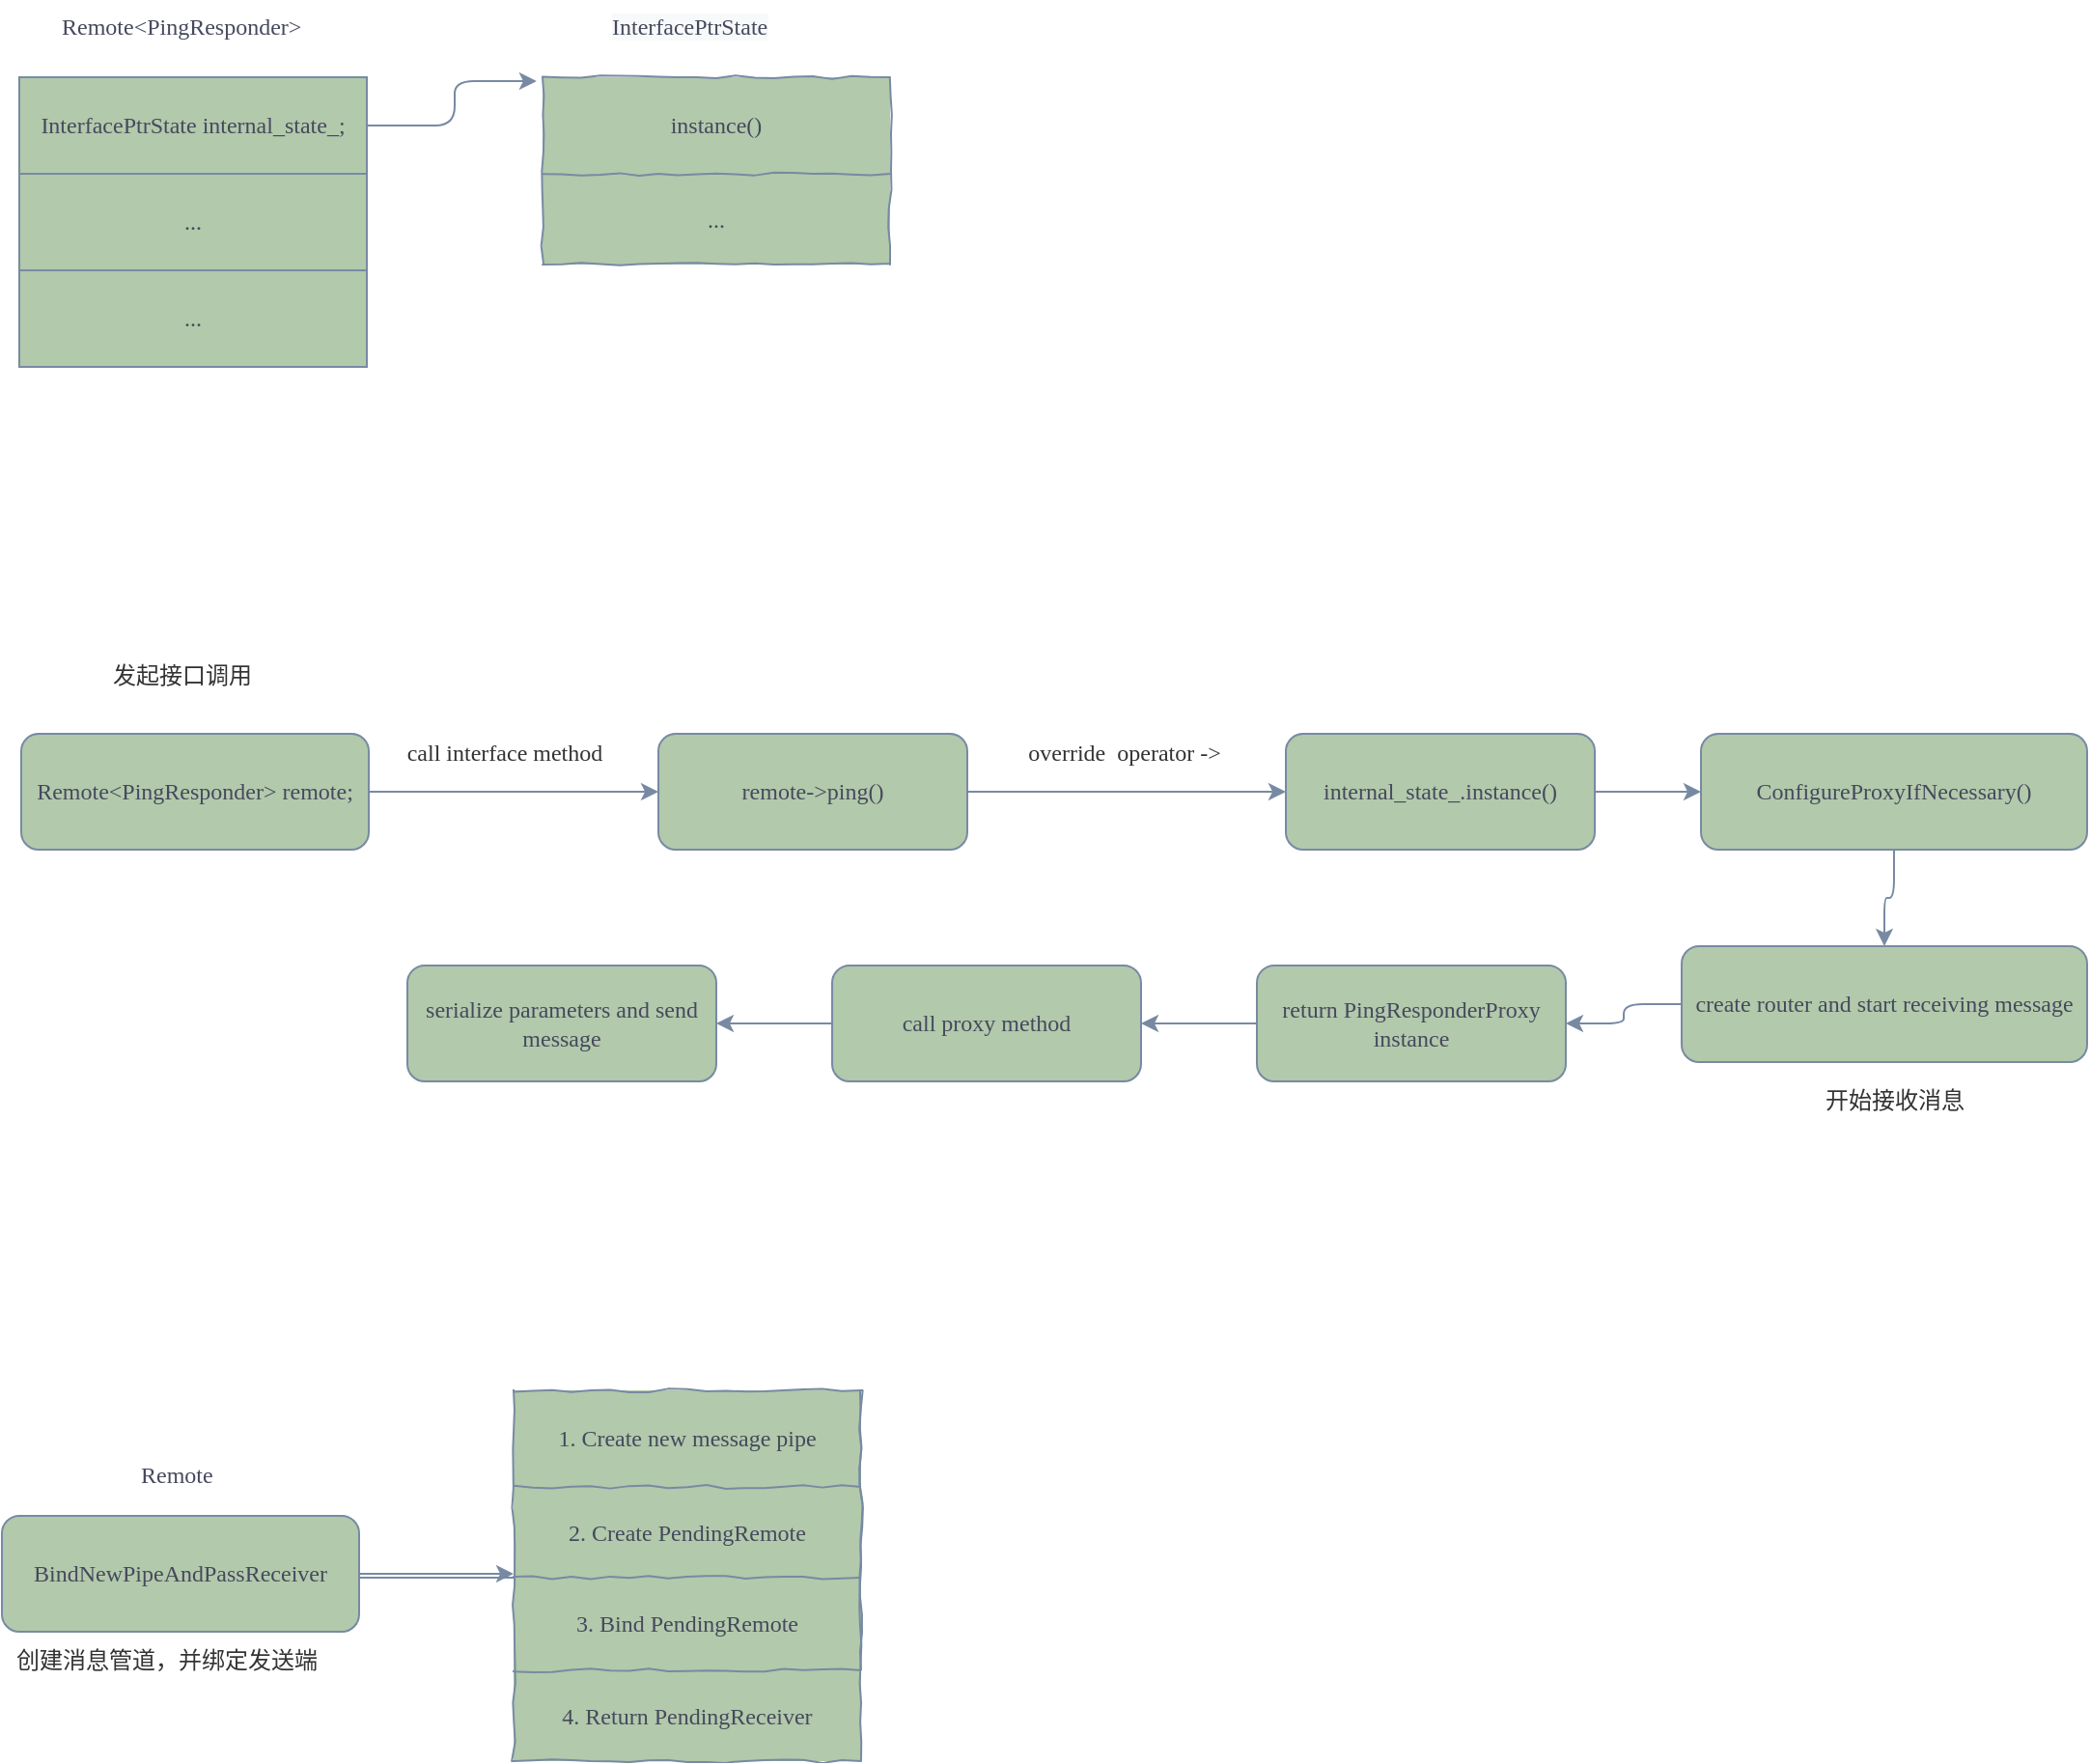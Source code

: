 <mxfile version="16.6.4" type="github" pages="8">
  <diagram id="xi3TrrNPuhg_sPIkacZI" name="Remote">
    <mxGraphModel dx="1116" dy="1871" grid="1" gridSize="10" guides="1" tooltips="1" connect="1" arrows="1" fold="1" page="1" pageScale="1" pageWidth="827" pageHeight="1169" math="0" shadow="0">
      <root>
        <mxCell id="0" />
        <mxCell id="1" parent="0" />
        <mxCell id="MVywPx5-yM_pifzoiNPH-29" value="" style="edgeStyle=orthogonalEdgeStyle;curved=0;rounded=1;sketch=0;orthogonalLoop=1;jettySize=auto;html=1;fontFamily=Comic Sans MS;fontColor=#333333;strokeColor=#788AA3;fillColor=#B2C9AB;" parent="1" source="r6RJ1fwWfys-dL125TPe-2" target="MVywPx5-yM_pifzoiNPH-28" edge="1">
          <mxGeometry relative="1" as="geometry" />
        </mxCell>
        <mxCell id="r6RJ1fwWfys-dL125TPe-2" value="return PingResponderProxy instance" style="rounded=1;whiteSpace=wrap;html=1;sketch=0;fontColor=#46495D;strokeColor=#788AA3;fillColor=#B2C9AB;fontFamily=Comic Sans MS;" parent="1" vertex="1">
          <mxGeometry x="750" y="290" width="160" height="60" as="geometry" />
        </mxCell>
        <mxCell id="r6RJ1fwWfys-dL125TPe-36" value="" style="shape=table;startSize=0;container=1;collapsible=0;childLayout=tableLayout;rounded=0;sketch=0;fontFamily=Comic Sans MS;fontColor=#46495D;strokeColor=#788AA3;fillColor=#B2C9AB;" parent="1" vertex="1">
          <mxGeometry x="109" y="-170" width="180" height="150" as="geometry" />
        </mxCell>
        <mxCell id="r6RJ1fwWfys-dL125TPe-37" value="" style="shape=tableRow;horizontal=0;startSize=0;swimlaneHead=0;swimlaneBody=0;top=0;left=0;bottom=0;right=0;collapsible=0;dropTarget=0;fillColor=none;points=[[0,0.5],[1,0.5]];portConstraint=eastwest;rounded=0;sketch=0;fontFamily=Comic Sans MS;fontColor=#46495D;strokeColor=#788AA3;" parent="r6RJ1fwWfys-dL125TPe-36" vertex="1">
          <mxGeometry width="180" height="50" as="geometry" />
        </mxCell>
        <mxCell id="r6RJ1fwWfys-dL125TPe-38" value="InterfacePtrState internal_state_;" style="shape=partialRectangle;html=1;whiteSpace=wrap;connectable=0;overflow=hidden;fillColor=none;top=0;left=0;bottom=0;right=0;pointerEvents=1;rounded=0;sketch=0;fontFamily=Comic Sans MS;fontColor=#46495D;strokeColor=#788AA3;" parent="r6RJ1fwWfys-dL125TPe-37" vertex="1">
          <mxGeometry width="180" height="50" as="geometry">
            <mxRectangle width="180" height="50" as="alternateBounds" />
          </mxGeometry>
        </mxCell>
        <mxCell id="r6RJ1fwWfys-dL125TPe-39" value="" style="shape=tableRow;horizontal=0;startSize=0;swimlaneHead=0;swimlaneBody=0;top=0;left=0;bottom=0;right=0;collapsible=0;dropTarget=0;fillColor=none;points=[[0,0.5],[1,0.5]];portConstraint=eastwest;rounded=0;sketch=0;fontFamily=Comic Sans MS;fontColor=#46495D;strokeColor=#788AA3;" parent="r6RJ1fwWfys-dL125TPe-36" vertex="1">
          <mxGeometry y="50" width="180" height="50" as="geometry" />
        </mxCell>
        <mxCell id="r6RJ1fwWfys-dL125TPe-40" value="..." style="shape=partialRectangle;html=1;whiteSpace=wrap;connectable=0;overflow=hidden;fillColor=none;top=0;left=0;bottom=0;right=0;pointerEvents=1;rounded=0;sketch=0;fontFamily=Comic Sans MS;fontColor=#46495D;strokeColor=#788AA3;" parent="r6RJ1fwWfys-dL125TPe-39" vertex="1">
          <mxGeometry width="180" height="50" as="geometry">
            <mxRectangle width="180" height="50" as="alternateBounds" />
          </mxGeometry>
        </mxCell>
        <mxCell id="r6RJ1fwWfys-dL125TPe-41" value="" style="shape=tableRow;horizontal=0;startSize=0;swimlaneHead=0;swimlaneBody=0;top=0;left=0;bottom=0;right=0;collapsible=0;dropTarget=0;fillColor=none;points=[[0,0.5],[1,0.5]];portConstraint=eastwest;rounded=0;sketch=0;fontFamily=Comic Sans MS;fontColor=#46495D;strokeColor=#788AA3;" parent="r6RJ1fwWfys-dL125TPe-36" vertex="1">
          <mxGeometry y="100" width="180" height="50" as="geometry" />
        </mxCell>
        <mxCell id="r6RJ1fwWfys-dL125TPe-42" value="..." style="shape=partialRectangle;html=1;whiteSpace=wrap;connectable=0;overflow=hidden;fillColor=none;top=0;left=0;bottom=0;right=0;pointerEvents=1;rounded=0;sketch=0;fontFamily=Comic Sans MS;fontColor=#46495D;strokeColor=#788AA3;" parent="r6RJ1fwWfys-dL125TPe-41" vertex="1">
          <mxGeometry width="180" height="50" as="geometry">
            <mxRectangle width="180" height="50" as="alternateBounds" />
          </mxGeometry>
        </mxCell>
        <mxCell id="r6RJ1fwWfys-dL125TPe-43" value="&lt;span style=&quot;text-align: center&quot;&gt;Remote&amp;lt;PingResponder&amp;gt;&lt;/span&gt;" style="text;whiteSpace=wrap;html=1;fontFamily=Comic Sans MS;fontColor=#46495D;" parent="1" vertex="1">
          <mxGeometry x="129" y="-210" width="160" height="30" as="geometry" />
        </mxCell>
        <mxCell id="MVywPx5-yM_pifzoiNPH-41" value="" style="edgeStyle=orthogonalEdgeStyle;curved=0;rounded=1;sketch=0;orthogonalLoop=1;jettySize=auto;html=1;fontFamily=Comic Sans MS;fontColor=#333333;strokeColor=#788AA3;fillColor=#B2C9AB;" parent="1" source="r6RJ1fwWfys-dL125TPe-45" target="MVywPx5-yM_pifzoiNPH-40" edge="1">
          <mxGeometry relative="1" as="geometry" />
        </mxCell>
        <mxCell id="r6RJ1fwWfys-dL125TPe-45" value="ConfigureProxyIfNecessary()" style="rounded=1;whiteSpace=wrap;html=1;sketch=0;fontColor=#46495D;strokeColor=#788AA3;fillColor=#B2C9AB;fontFamily=Comic Sans MS;" parent="1" vertex="1">
          <mxGeometry x="980" y="170" width="200" height="60" as="geometry" />
        </mxCell>
        <mxCell id="r6RJ1fwWfys-dL125TPe-46" value="&lt;meta charset=&quot;utf-8&quot;&gt;&lt;span style=&quot;color: rgb(70, 73, 93); font-family: &amp;quot;comic sans ms&amp;quot;; font-size: 12px; font-style: normal; font-weight: 400; letter-spacing: normal; text-align: center; text-indent: 0px; text-transform: none; word-spacing: 0px; background-color: rgb(248, 249, 250); display: inline; float: none;&quot;&gt;InterfacePtrState&lt;/span&gt;" style="text;whiteSpace=wrap;html=1;fontFamily=Comic Sans MS;fontColor=#46495D;" parent="1" vertex="1">
          <mxGeometry x="414" y="-210" width="130" height="30" as="geometry" />
        </mxCell>
        <mxCell id="r6RJ1fwWfys-dL125TPe-55" value="serialize parameters and send message" style="rounded=1;whiteSpace=wrap;html=1;sketch=0;fontColor=#46495D;strokeColor=#788AA3;fillColor=#B2C9AB;fontFamily=Comic Sans MS;" parent="1" vertex="1">
          <mxGeometry x="310" y="290" width="160" height="60" as="geometry" />
        </mxCell>
        <mxCell id="MVywPx5-yM_pifzoiNPH-15" value="" style="edgeStyle=orthogonalEdgeStyle;curved=0;rounded=1;sketch=0;orthogonalLoop=1;jettySize=auto;html=1;fontFamily=Comic Sans MS;fontColor=#333333;strokeColor=#788AA3;fillColor=#B2C9AB;" parent="1" source="MVywPx5-yM_pifzoiNPH-1" target="MVywPx5-yM_pifzoiNPH-14" edge="1">
          <mxGeometry relative="1" as="geometry" />
        </mxCell>
        <mxCell id="MVywPx5-yM_pifzoiNPH-17" value="" style="edgeStyle=orthogonalEdgeStyle;curved=0;rounded=1;sketch=0;orthogonalLoop=1;jettySize=auto;html=1;fontFamily=Comic Sans MS;fontColor=#333333;strokeColor=#788AA3;fillColor=#B2C9AB;" parent="1" source="MVywPx5-yM_pifzoiNPH-1" edge="1">
          <mxGeometry relative="1" as="geometry">
            <mxPoint x="365" y="605" as="targetPoint" />
          </mxGeometry>
        </mxCell>
        <mxCell id="MVywPx5-yM_pifzoiNPH-1" value="BindNewPipeAndPassReceiver" style="rounded=1;whiteSpace=wrap;html=1;sketch=0;fontColor=#46495D;strokeColor=#788AA3;fillColor=#B2C9AB;fontFamily=Comic Sans MS;" parent="1" vertex="1">
          <mxGeometry x="100" y="575" width="185" height="60" as="geometry" />
        </mxCell>
        <mxCell id="MVywPx5-yM_pifzoiNPH-4" value="" style="shape=table;startSize=0;container=1;collapsible=0;childLayout=tableLayout;rounded=0;sketch=0;fontFamily=Comic Sans MS;fontColor=#46495D;strokeColor=#788AA3;fillColor=#B2C9AB;comic=1;autosize=0;treeFolding=0;moveCells=0;resizeHeight=0;metaEdit=0;" parent="1" vertex="1">
          <mxGeometry x="365" y="510" width="180" height="192" as="geometry" />
        </mxCell>
        <mxCell id="MVywPx5-yM_pifzoiNPH-5" value="" style="shape=tableRow;horizontal=0;startSize=0;swimlaneHead=0;swimlaneBody=0;top=0;left=0;bottom=0;right=0;collapsible=0;dropTarget=0;fillColor=none;points=[[0,0.5],[1,0.5]];portConstraint=eastwest;rounded=0;sketch=0;fontFamily=Comic Sans MS;fontColor=#46495D;strokeColor=#788AA3;" parent="MVywPx5-yM_pifzoiNPH-4" vertex="1">
          <mxGeometry width="180" height="50" as="geometry" />
        </mxCell>
        <mxCell id="MVywPx5-yM_pifzoiNPH-6" value="1. Create new message pipe" style="shape=partialRectangle;html=1;whiteSpace=wrap;connectable=0;overflow=hidden;fillColor=none;top=0;left=0;bottom=0;right=0;pointerEvents=1;rounded=0;sketch=0;fontFamily=Comic Sans MS;fontColor=#46495D;strokeColor=#788AA3;" parent="MVywPx5-yM_pifzoiNPH-5" vertex="1">
          <mxGeometry width="180" height="50" as="geometry">
            <mxRectangle width="180" height="50" as="alternateBounds" />
          </mxGeometry>
        </mxCell>
        <mxCell id="MVywPx5-yM_pifzoiNPH-7" value="" style="shape=tableRow;horizontal=0;startSize=0;swimlaneHead=0;swimlaneBody=0;top=0;left=0;bottom=0;right=0;collapsible=0;dropTarget=0;fillColor=none;points=[[0,0.5],[1,0.5]];portConstraint=eastwest;rounded=0;sketch=0;fontFamily=Comic Sans MS;fontColor=#46495D;strokeColor=#788AA3;" parent="MVywPx5-yM_pifzoiNPH-4" vertex="1">
          <mxGeometry y="50" width="180" height="47" as="geometry" />
        </mxCell>
        <mxCell id="MVywPx5-yM_pifzoiNPH-8" value="&lt;div style=&quot;text-align: left&quot;&gt;&lt;span&gt;2. Create PendingRemote&lt;/span&gt;&lt;/div&gt;" style="shape=partialRectangle;html=1;whiteSpace=wrap;connectable=0;overflow=hidden;fillColor=none;top=0;left=0;bottom=0;right=0;pointerEvents=1;rounded=0;sketch=0;fontFamily=Comic Sans MS;fontColor=#46495D;strokeColor=#788AA3;" parent="MVywPx5-yM_pifzoiNPH-7" vertex="1">
          <mxGeometry width="180" height="47" as="geometry">
            <mxRectangle width="180" height="47" as="alternateBounds" />
          </mxGeometry>
        </mxCell>
        <mxCell id="MVywPx5-yM_pifzoiNPH-9" value="" style="shape=tableRow;horizontal=0;startSize=0;swimlaneHead=0;swimlaneBody=0;top=0;left=0;bottom=0;right=0;collapsible=0;dropTarget=0;fillColor=none;points=[[0,0.5],[1,0.5]];portConstraint=eastwest;rounded=0;sketch=0;fontFamily=Comic Sans MS;fontColor=#46495D;strokeColor=#788AA3;" parent="MVywPx5-yM_pifzoiNPH-4" vertex="1">
          <mxGeometry y="97" width="180" height="48" as="geometry" />
        </mxCell>
        <mxCell id="MVywPx5-yM_pifzoiNPH-10" value="3. Bind PendingRemote" style="shape=partialRectangle;html=1;whiteSpace=wrap;connectable=0;overflow=hidden;fillColor=none;top=0;left=0;bottom=0;right=0;pointerEvents=1;rounded=0;sketch=0;fontFamily=Comic Sans MS;fontColor=#46495D;strokeColor=#788AA3;" parent="MVywPx5-yM_pifzoiNPH-9" vertex="1">
          <mxGeometry width="180" height="48" as="geometry">
            <mxRectangle width="180" height="48" as="alternateBounds" />
          </mxGeometry>
        </mxCell>
        <mxCell id="MVywPx5-yM_pifzoiNPH-14" value="" style="rounded=1;whiteSpace=wrap;html=1;sketch=0;fontColor=#46495D;strokeColor=#788AA3;fillColor=#B2C9AB;fontFamily=Comic Sans MS;" parent="MVywPx5-yM_pifzoiNPH-9" vertex="1">
          <mxGeometry x="180" height="48" as="geometry">
            <mxRectangle width="NaN" height="48" as="alternateBounds" />
          </mxGeometry>
        </mxCell>
        <mxCell id="MVywPx5-yM_pifzoiNPH-11" value="" style="shape=tableRow;horizontal=0;startSize=0;swimlaneHead=0;swimlaneBody=0;top=0;left=0;bottom=0;right=0;collapsible=0;dropTarget=0;fillColor=none;points=[[0,0.5],[1,0.5]];portConstraint=eastwest;rounded=0;sketch=0;fontFamily=Comic Sans MS;fontColor=#46495D;strokeColor=#788AA3;" parent="MVywPx5-yM_pifzoiNPH-4" vertex="1">
          <mxGeometry y="145" width="180" height="47" as="geometry" />
        </mxCell>
        <mxCell id="MVywPx5-yM_pifzoiNPH-12" value="4. Return PendingReceiver" style="shape=partialRectangle;html=1;whiteSpace=wrap;connectable=0;overflow=hidden;fillColor=none;top=0;left=0;bottom=0;right=0;pointerEvents=1;rounded=0;sketch=0;fontFamily=Comic Sans MS;fontColor=#46495D;strokeColor=#788AA3;" parent="MVywPx5-yM_pifzoiNPH-11" vertex="1">
          <mxGeometry width="180" height="47" as="geometry">
            <mxRectangle width="180" height="47" as="alternateBounds" />
          </mxGeometry>
        </mxCell>
        <mxCell id="MVywPx5-yM_pifzoiNPH-13" value="创建消息管道，并绑定发送端" style="text;html=1;align=center;verticalAlign=middle;resizable=0;points=[];autosize=1;strokeColor=none;fillColor=none;fontFamily=Comic Sans MS;fontColor=#333333;" parent="1" vertex="1">
          <mxGeometry x="100" y="640" width="170" height="20" as="geometry" />
        </mxCell>
        <mxCell id="MVywPx5-yM_pifzoiNPH-18" value="&lt;span style=&quot;text-align: center&quot;&gt;Remote&lt;/span&gt;" style="text;whiteSpace=wrap;html=1;fontFamily=Comic Sans MS;fontColor=#46495D;" parent="1" vertex="1">
          <mxGeometry x="170" y="540" width="45" height="30" as="geometry" />
        </mxCell>
        <mxCell id="MVywPx5-yM_pifzoiNPH-24" value="" style="edgeStyle=orthogonalEdgeStyle;curved=0;rounded=1;sketch=0;orthogonalLoop=1;jettySize=auto;html=1;fontFamily=Comic Sans MS;fontColor=#333333;strokeColor=#788AA3;fillColor=#B2C9AB;" parent="1" source="MVywPx5-yM_pifzoiNPH-19" target="MVywPx5-yM_pifzoiNPH-23" edge="1">
          <mxGeometry relative="1" as="geometry" />
        </mxCell>
        <mxCell id="MVywPx5-yM_pifzoiNPH-19" value="remote-&amp;gt;ping()" style="rounded=1;whiteSpace=wrap;html=1;sketch=0;fontColor=#46495D;strokeColor=#788AA3;fillColor=#B2C9AB;fontFamily=Comic Sans MS;" parent="1" vertex="1">
          <mxGeometry x="440" y="170" width="160" height="60" as="geometry" />
        </mxCell>
        <mxCell id="MVywPx5-yM_pifzoiNPH-20" value="call interface method" style="text;html=1;align=center;verticalAlign=middle;resizable=0;points=[];autosize=1;strokeColor=none;fillColor=none;fontFamily=Comic Sans MS;fontColor=#333333;" parent="1" vertex="1">
          <mxGeometry x="290" y="170" width="140" height="20" as="geometry" />
        </mxCell>
        <mxCell id="MVywPx5-yM_pifzoiNPH-22" value="" style="edgeStyle=orthogonalEdgeStyle;curved=0;rounded=1;sketch=0;orthogonalLoop=1;jettySize=auto;html=1;fontFamily=Comic Sans MS;fontColor=#333333;strokeColor=#788AA3;fillColor=#B2C9AB;" parent="1" source="MVywPx5-yM_pifzoiNPH-21" target="MVywPx5-yM_pifzoiNPH-19" edge="1">
          <mxGeometry relative="1" as="geometry" />
        </mxCell>
        <mxCell id="MVywPx5-yM_pifzoiNPH-21" value="Remote&amp;lt;PingResponder&amp;gt; remote;" style="rounded=1;whiteSpace=wrap;html=1;sketch=0;fontColor=#46495D;strokeColor=#788AA3;fillColor=#B2C9AB;fontFamily=Comic Sans MS;" parent="1" vertex="1">
          <mxGeometry x="110" y="170" width="180" height="60" as="geometry" />
        </mxCell>
        <mxCell id="MVywPx5-yM_pifzoiNPH-26" value="" style="edgeStyle=orthogonalEdgeStyle;curved=0;rounded=1;sketch=0;orthogonalLoop=1;jettySize=auto;html=1;fontFamily=Comic Sans MS;fontColor=#333333;strokeColor=#788AA3;fillColor=#B2C9AB;" parent="1" source="MVywPx5-yM_pifzoiNPH-23" target="r6RJ1fwWfys-dL125TPe-45" edge="1">
          <mxGeometry relative="1" as="geometry" />
        </mxCell>
        <mxCell id="MVywPx5-yM_pifzoiNPH-23" value="internal_state_.instance()" style="rounded=1;whiteSpace=wrap;html=1;sketch=0;fontColor=#46495D;strokeColor=#788AA3;fillColor=#B2C9AB;fontFamily=Comic Sans MS;" parent="1" vertex="1">
          <mxGeometry x="765" y="170" width="160" height="60" as="geometry" />
        </mxCell>
        <mxCell id="MVywPx5-yM_pifzoiNPH-25" value="override&amp;nbsp; operator -&amp;gt;" style="text;html=1;align=center;verticalAlign=middle;resizable=0;points=[];autosize=1;strokeColor=none;fillColor=none;fontFamily=Comic Sans MS;fontColor=#333333;" parent="1" vertex="1">
          <mxGeometry x="616" y="170" width="130" height="20" as="geometry" />
        </mxCell>
        <mxCell id="MVywPx5-yM_pifzoiNPH-30" value="" style="edgeStyle=orthogonalEdgeStyle;curved=0;rounded=1;sketch=0;orthogonalLoop=1;jettySize=auto;html=1;fontFamily=Comic Sans MS;fontColor=#333333;strokeColor=#788AA3;fillColor=#B2C9AB;" parent="1" source="MVywPx5-yM_pifzoiNPH-28" target="r6RJ1fwWfys-dL125TPe-55" edge="1">
          <mxGeometry relative="1" as="geometry" />
        </mxCell>
        <mxCell id="MVywPx5-yM_pifzoiNPH-28" value="call proxy method" style="rounded=1;whiteSpace=wrap;html=1;sketch=0;fontColor=#46495D;strokeColor=#788AA3;fillColor=#B2C9AB;fontFamily=Comic Sans MS;" parent="1" vertex="1">
          <mxGeometry x="530" y="290" width="160" height="60" as="geometry" />
        </mxCell>
        <mxCell id="oqewsW6THqMmgD_0pgwI-1" style="edgeStyle=orthogonalEdgeStyle;curved=0;rounded=1;sketch=0;orthogonalLoop=1;jettySize=auto;html=1;entryX=1;entryY=0.5;entryDx=0;entryDy=0;fontFamily=Comic Sans MS;fontColor=#333333;strokeColor=#788AA3;fillColor=#B2C9AB;" parent="1" source="MVywPx5-yM_pifzoiNPH-40" target="r6RJ1fwWfys-dL125TPe-2" edge="1">
          <mxGeometry relative="1" as="geometry" />
        </mxCell>
        <mxCell id="MVywPx5-yM_pifzoiNPH-40" value="create router and start receiving message" style="rounded=1;whiteSpace=wrap;html=1;sketch=0;fontColor=#46495D;strokeColor=#788AA3;fillColor=#B2C9AB;fontFamily=Comic Sans MS;" parent="1" vertex="1">
          <mxGeometry x="970" y="280" width="210" height="60" as="geometry" />
        </mxCell>
        <mxCell id="MVywPx5-yM_pifzoiNPH-43" value="开始接收消息" style="text;html=1;align=center;verticalAlign=middle;resizable=0;points=[];autosize=1;strokeColor=none;fillColor=none;fontFamily=Comic Sans MS;fontColor=#333333;" parent="1" vertex="1">
          <mxGeometry x="1035" y="350" width="90" height="20" as="geometry" />
        </mxCell>
        <mxCell id="oqewsW6THqMmgD_0pgwI-2" value="发起接口调用" style="text;html=1;align=center;verticalAlign=middle;resizable=0;points=[];autosize=1;strokeColor=none;fillColor=none;fontFamily=Comic Sans MS;fontColor=#333333;fontSize=12;" parent="1" vertex="1">
          <mxGeometry x="147.5" y="130" width="90" height="20" as="geometry" />
        </mxCell>
        <mxCell id="oqewsW6THqMmgD_0pgwI-3" value="" style="shape=table;startSize=0;container=1;collapsible=0;childLayout=tableLayout;rounded=0;sketch=0;fontFamily=Comic Sans MS;fontColor=#46495D;strokeColor=#788AA3;fillColor=#B2C9AB;comic=1;autosize=0;treeFolding=0;moveCells=0;resizeHeight=0;metaEdit=0;" parent="1" vertex="1">
          <mxGeometry x="380" y="-170" width="180" height="97" as="geometry" />
        </mxCell>
        <mxCell id="oqewsW6THqMmgD_0pgwI-4" value="" style="shape=tableRow;horizontal=0;startSize=0;swimlaneHead=0;swimlaneBody=0;top=0;left=0;bottom=0;right=0;collapsible=0;dropTarget=0;fillColor=none;points=[[0,0.5],[1,0.5]];portConstraint=eastwest;rounded=0;sketch=0;fontFamily=Comic Sans MS;fontColor=#46495D;strokeColor=#788AA3;" parent="oqewsW6THqMmgD_0pgwI-3" vertex="1">
          <mxGeometry width="180" height="50" as="geometry" />
        </mxCell>
        <mxCell id="oqewsW6THqMmgD_0pgwI-5" value="instance()" style="shape=partialRectangle;html=1;whiteSpace=wrap;connectable=0;overflow=hidden;fillColor=none;top=0;left=0;bottom=0;right=0;pointerEvents=1;rounded=0;sketch=0;fontFamily=Comic Sans MS;fontColor=#46495D;strokeColor=#788AA3;" parent="oqewsW6THqMmgD_0pgwI-4" vertex="1">
          <mxGeometry width="180" height="50" as="geometry">
            <mxRectangle width="180" height="50" as="alternateBounds" />
          </mxGeometry>
        </mxCell>
        <mxCell id="oqewsW6THqMmgD_0pgwI-6" value="" style="shape=tableRow;horizontal=0;startSize=0;swimlaneHead=0;swimlaneBody=0;top=0;left=0;bottom=0;right=0;collapsible=0;dropTarget=0;fillColor=none;points=[[0,0.5],[1,0.5]];portConstraint=eastwest;rounded=0;sketch=0;fontFamily=Comic Sans MS;fontColor=#46495D;strokeColor=#788AA3;" parent="oqewsW6THqMmgD_0pgwI-3" vertex="1">
          <mxGeometry y="50" width="180" height="47" as="geometry" />
        </mxCell>
        <mxCell id="oqewsW6THqMmgD_0pgwI-7" value="&lt;div style=&quot;text-align: left&quot;&gt;...&lt;/div&gt;" style="shape=partialRectangle;html=1;whiteSpace=wrap;connectable=0;overflow=hidden;fillColor=none;top=0;left=0;bottom=0;right=0;pointerEvents=1;rounded=0;sketch=0;fontFamily=Comic Sans MS;fontColor=#46495D;strokeColor=#788AA3;" parent="oqewsW6THqMmgD_0pgwI-6" vertex="1">
          <mxGeometry width="180" height="47" as="geometry">
            <mxRectangle width="180" height="47" as="alternateBounds" />
          </mxGeometry>
        </mxCell>
        <mxCell id="oqewsW6THqMmgD_0pgwI-16" style="edgeStyle=orthogonalEdgeStyle;curved=0;rounded=1;sketch=0;orthogonalLoop=1;jettySize=auto;html=1;entryX=-0.017;entryY=0.04;entryDx=0;entryDy=0;entryPerimeter=0;fontFamily=Comic Sans MS;fontSize=12;fontColor=#333333;strokeColor=#788AA3;fillColor=#B2C9AB;" parent="1" source="r6RJ1fwWfys-dL125TPe-37" target="oqewsW6THqMmgD_0pgwI-4" edge="1">
          <mxGeometry relative="1" as="geometry" />
        </mxCell>
      </root>
    </mxGraphModel>
  </diagram>
  <diagram id="dX9fs4s9apIxD8Zy1hKn" name="message-pipe">
    <mxGraphModel dx="1116" dy="702" grid="1" gridSize="10" guides="1" tooltips="1" connect="1" arrows="1" fold="1" page="1" pageScale="1" pageWidth="827" pageHeight="1169" math="0" shadow="0">
      <root>
        <mxCell id="BUqGUsT21rhBL-n511Uf-0" />
        <mxCell id="BUqGUsT21rhBL-n511Uf-1" parent="BUqGUsT21rhBL-n511Uf-0" />
        <mxCell id="-N9RIZHzM6yUupqRW_Nv-8" value="" style="rounded=1;whiteSpace=wrap;html=1;sketch=0;fontFamily=Comic Sans MS;fontColor=#EA6B66;strokeColor=#EA6B66;fillColor=none;dashed=1;" parent="BUqGUsT21rhBL-n511Uf-1" vertex="1">
          <mxGeometry x="510" y="110" width="420" height="290" as="geometry" />
        </mxCell>
        <mxCell id="-N9RIZHzM6yUupqRW_Nv-7" value="" style="rounded=1;whiteSpace=wrap;html=1;dashed=1;sketch=0;fontFamily=Comic Sans MS;fontColor=#EA6B66;strokeColor=#67AB9F;fillColor=none;" parent="BUqGUsT21rhBL-n511Uf-1" vertex="1">
          <mxGeometry x="100" y="110" width="270" height="290" as="geometry" />
        </mxCell>
        <mxCell id="KKJMyQDqaM2SIMTccbZu-0" value="" style="edgeStyle=orthogonalEdgeStyle;curved=0;rounded=1;sketch=0;orthogonalLoop=1;jettySize=auto;html=1;fontFamily=Comic Sans MS;fontColor=#46495D;strokeColor=#788AA3;fillColor=#B2C9AB;" parent="BUqGUsT21rhBL-n511Uf-1" source="KKJMyQDqaM2SIMTccbZu-1" target="KKJMyQDqaM2SIMTccbZu-3" edge="1">
          <mxGeometry relative="1" as="geometry" />
        </mxCell>
        <mxCell id="KKJMyQDqaM2SIMTccbZu-1" value="Receiver&amp;lt;PingResponder&amp;gt;" style="rounded=1;whiteSpace=wrap;html=1;sketch=0;fontColor=#FFFFFF;strokeColor=#788AA3;fillColor=#EA6B66;fontFamily=Comic Sans MS;" parent="BUqGUsT21rhBL-n511Uf-1" vertex="1">
          <mxGeometry x="540" y="170" width="160" height="60" as="geometry" />
        </mxCell>
        <mxCell id="KKJMyQDqaM2SIMTccbZu-2" value="PendingReceiver&amp;lt;PingResponder&amp;gt;" style="rounded=1;whiteSpace=wrap;html=1;sketch=0;fontColor=#FFFFFF;strokeColor=#788AA3;fillColor=#EA6B66;fontFamily=Comic Sans MS;" parent="BUqGUsT21rhBL-n511Uf-1" vertex="1">
          <mxGeometry x="530" y="290" width="190" height="60" as="geometry" />
        </mxCell>
        <mxCell id="KKJMyQDqaM2SIMTccbZu-3" value="PingResponderImpl" style="rounded=1;whiteSpace=wrap;html=1;sketch=0;fontColor=#FFFFFF;strokeColor=#788AA3;fillColor=#EA6B66;fontFamily=Comic Sans MS;" parent="BUqGUsT21rhBL-n511Uf-1" vertex="1">
          <mxGeometry x="749" y="170" width="160" height="60" as="geometry" />
        </mxCell>
        <mxCell id="KKJMyQDqaM2SIMTccbZu-4" value="handle1" style="text;html=1;align=center;verticalAlign=middle;resizable=0;points=[];autosize=1;strokeColor=none;fillColor=none;fontFamily=Comic Sans MS;fontColor=#46495D;" parent="BUqGUsT21rhBL-n511Uf-1" vertex="1">
          <mxGeometry x="722" y="310" width="60" height="20" as="geometry" />
        </mxCell>
        <mxCell id="KKJMyQDqaM2SIMTccbZu-5" value="" style="endArrow=classic;html=1;rounded=1;sketch=0;fontFamily=Comic Sans MS;fontColor=#46495D;strokeColor=#788AA3;fillColor=#B2C9AB;curved=0;exitX=0.5;exitY=1;exitDx=0;exitDy=0;" parent="BUqGUsT21rhBL-n511Uf-1" edge="1">
          <mxGeometry relative="1" as="geometry">
            <mxPoint x="619.5" y="230" as="sourcePoint" />
            <mxPoint x="619.5" y="290" as="targetPoint" />
          </mxGeometry>
        </mxCell>
        <mxCell id="KKJMyQDqaM2SIMTccbZu-6" value="Bind" style="edgeLabel;resizable=0;html=1;align=center;verticalAlign=middle;rounded=0;sketch=0;fontFamily=Comic Sans MS;fontColor=#46495D;strokeColor=#788AA3;fillColor=#B2C9AB;" parent="KKJMyQDqaM2SIMTccbZu-5" connectable="0" vertex="1">
          <mxGeometry relative="1" as="geometry" />
        </mxCell>
        <mxCell id="-N9RIZHzM6yUupqRW_Nv-0" value="Remote&amp;lt;PingResponder&amp;gt;" style="rounded=1;whiteSpace=wrap;html=1;sketch=0;fontColor=#46495D;strokeColor=#788AA3;fillColor=#B2C9AB;fontFamily=Comic Sans MS;" parent="BUqGUsT21rhBL-n511Uf-1" vertex="1">
          <mxGeometry x="130" y="160" width="160" height="60" as="geometry" />
        </mxCell>
        <mxCell id="-N9RIZHzM6yUupqRW_Nv-1" value="PendingRemote&amp;lt;PingResponder&amp;gt;" style="rounded=1;whiteSpace=wrap;html=1;sketch=0;fontColor=#46495D;strokeColor=#788AA3;fillColor=#B2C9AB;fontFamily=Comic Sans MS;" parent="BUqGUsT21rhBL-n511Uf-1" vertex="1">
          <mxGeometry x="115" y="280" width="190" height="60" as="geometry" />
        </mxCell>
        <mxCell id="-N9RIZHzM6yUupqRW_Nv-2" value="handl0" style="text;html=1;align=center;verticalAlign=middle;resizable=0;points=[];autosize=1;strokeColor=none;fillColor=none;fontFamily=Comic Sans MS;fontColor=#46495D;" parent="BUqGUsT21rhBL-n511Uf-1" vertex="1">
          <mxGeometry x="310" y="300" width="50" height="20" as="geometry" />
        </mxCell>
        <mxCell id="-N9RIZHzM6yUupqRW_Nv-3" value="" style="endArrow=classic;html=1;rounded=1;sketch=0;fontFamily=Comic Sans MS;fontColor=#46495D;strokeColor=#788AA3;fillColor=#B2C9AB;curved=0;exitX=0.5;exitY=1;exitDx=0;exitDy=0;" parent="BUqGUsT21rhBL-n511Uf-1" source="-N9RIZHzM6yUupqRW_Nv-0" target="-N9RIZHzM6yUupqRW_Nv-1" edge="1">
          <mxGeometry relative="1" as="geometry">
            <mxPoint x="230" y="230" as="sourcePoint" />
            <mxPoint x="230" y="230" as="targetPoint" />
          </mxGeometry>
        </mxCell>
        <mxCell id="-N9RIZHzM6yUupqRW_Nv-4" value="Bind" style="edgeLabel;resizable=0;html=1;align=center;verticalAlign=middle;rounded=0;sketch=0;fontFamily=Comic Sans MS;fontColor=#46495D;strokeColor=#788AA3;fillColor=#B2C9AB;" parent="-N9RIZHzM6yUupqRW_Nv-3" connectable="0" vertex="1">
          <mxGeometry relative="1" as="geometry" />
        </mxCell>
        <mxCell id="-N9RIZHzM6yUupqRW_Nv-10" value="Message Receiver" style="text;html=1;align=center;verticalAlign=middle;resizable=0;points=[];autosize=1;strokeColor=none;fillColor=none;fontFamily=Comic Sans MS;fontColor=#EA6B66;" parent="BUqGUsT21rhBL-n511Uf-1" vertex="1">
          <mxGeometry x="650" y="70" width="120" height="20" as="geometry" />
        </mxCell>
        <mxCell id="-N9RIZHzM6yUupqRW_Nv-11" value="Message Sender" style="text;html=1;align=center;verticalAlign=middle;resizable=0;points=[];autosize=1;strokeColor=none;fillColor=none;fontFamily=Comic Sans MS;fontColor=#67AB9F;" parent="BUqGUsT21rhBL-n511Uf-1" vertex="1">
          <mxGeometry x="180" y="70" width="110" height="20" as="geometry" />
        </mxCell>
        <mxCell id="-N9RIZHzM6yUupqRW_Nv-13" value="Message Pipe" style="text;html=1;align=center;verticalAlign=middle;resizable=0;points=[];autosize=1;strokeColor=none;fillColor=none;fontFamily=Comic Sans MS;fontColor=#333333;" parent="BUqGUsT21rhBL-n511Uf-1" vertex="1">
          <mxGeometry x="395" y="223" width="90" height="20" as="geometry" />
        </mxCell>
        <mxCell id="-N9RIZHzM6yUupqRW_Nv-14" value="" style="shape=link;html=1;rounded=1;sketch=0;fontFamily=Comic Sans MS;fontColor=#67AB9F;strokeColor=#788AA3;fillColor=#B2C9AB;curved=0;entryX=0;entryY=0.5;entryDx=0;entryDy=0;exitX=1;exitY=0.5;exitDx=0;exitDy=0;" parent="BUqGUsT21rhBL-n511Uf-1" source="-N9RIZHzM6yUupqRW_Nv-7" target="-N9RIZHzM6yUupqRW_Nv-8" edge="1">
          <mxGeometry width="100" relative="1" as="geometry">
            <mxPoint x="370" y="260" as="sourcePoint" />
            <mxPoint x="470" y="260" as="targetPoint" />
          </mxGeometry>
        </mxCell>
      </root>
    </mxGraphModel>
  </diagram>
  <diagram id="zjAi1jq91jUnCxYIMh73" name="Receiver">
    <mxGraphModel dx="1158" dy="643" grid="1" gridSize="10" guides="1" tooltips="1" connect="1" arrows="1" fold="1" page="1" pageScale="1" pageWidth="827" pageHeight="1169" math="0" shadow="0">
      <root>
        <mxCell id="lCeXwG15KXOk6xEuDNDM-0" />
        <mxCell id="lCeXwG15KXOk6xEuDNDM-1" parent="lCeXwG15KXOk6xEuDNDM-0" />
        <mxCell id="lCeXwG15KXOk6xEuDNDM-8" value="" style="shape=table;startSize=0;container=1;collapsible=0;childLayout=tableLayout;rounded=0;sketch=0;fontFamily=Comic Sans MS;fontColor=#46495D;strokeColor=#788AA3;fillColor=#B2C9AB;" vertex="1" parent="lCeXwG15KXOk6xEuDNDM-1">
          <mxGeometry x="395" y="1169" width="180" height="120" as="geometry" />
        </mxCell>
        <mxCell id="lCeXwG15KXOk6xEuDNDM-9" value="" style="shape=tableRow;horizontal=0;startSize=0;swimlaneHead=0;swimlaneBody=0;top=0;left=0;bottom=0;right=0;collapsible=0;dropTarget=0;fillColor=none;points=[[0,0.5],[1,0.5]];portConstraint=eastwest;rounded=0;sketch=0;fontFamily=Comic Sans MS;fontColor=#46495D;strokeColor=#788AA3;" vertex="1" parent="lCeXwG15KXOk6xEuDNDM-8">
          <mxGeometry width="180" height="40" as="geometry" />
        </mxCell>
        <mxCell id="lCeXwG15KXOk6xEuDNDM-10" value="&lt;span&gt;PingResponderStub stub_;&lt;/span&gt;" style="shape=partialRectangle;html=1;whiteSpace=wrap;connectable=0;overflow=hidden;fillColor=none;top=0;left=0;bottom=0;right=0;pointerEvents=1;rounded=0;sketch=0;fontFamily=Comic Sans MS;fontColor=#46495D;strokeColor=#788AA3;" vertex="1" parent="lCeXwG15KXOk6xEuDNDM-9">
          <mxGeometry width="180" height="40" as="geometry">
            <mxRectangle width="180" height="40" as="alternateBounds" />
          </mxGeometry>
        </mxCell>
        <mxCell id="lCeXwG15KXOk6xEuDNDM-11" value="" style="shape=tableRow;horizontal=0;startSize=0;swimlaneHead=0;swimlaneBody=0;top=0;left=0;bottom=0;right=0;collapsible=0;dropTarget=0;fillColor=none;points=[[0,0.5],[1,0.5]];portConstraint=eastwest;rounded=0;sketch=0;fontFamily=Comic Sans MS;fontColor=#46495D;strokeColor=#788AA3;" vertex="1" parent="lCeXwG15KXOk6xEuDNDM-8">
          <mxGeometry y="40" width="180" height="40" as="geometry" />
        </mxCell>
        <mxCell id="lCeXwG15KXOk6xEuDNDM-12" value="..." style="shape=partialRectangle;html=1;whiteSpace=wrap;connectable=0;overflow=hidden;fillColor=none;top=0;left=0;bottom=0;right=0;pointerEvents=1;rounded=0;sketch=0;fontFamily=Comic Sans MS;fontColor=#46495D;strokeColor=#788AA3;" vertex="1" parent="lCeXwG15KXOk6xEuDNDM-11">
          <mxGeometry width="180" height="40" as="geometry">
            <mxRectangle width="180" height="40" as="alternateBounds" />
          </mxGeometry>
        </mxCell>
        <mxCell id="lCeXwG15KXOk6xEuDNDM-13" value="" style="shape=tableRow;horizontal=0;startSize=0;swimlaneHead=0;swimlaneBody=0;top=0;left=0;bottom=0;right=0;collapsible=0;dropTarget=0;fillColor=none;points=[[0,0.5],[1,0.5]];portConstraint=eastwest;rounded=0;sketch=0;fontFamily=Comic Sans MS;fontColor=#46495D;strokeColor=#788AA3;" vertex="1" parent="lCeXwG15KXOk6xEuDNDM-8">
          <mxGeometry y="80" width="180" height="40" as="geometry" />
        </mxCell>
        <mxCell id="lCeXwG15KXOk6xEuDNDM-14" value="..." style="shape=partialRectangle;html=1;whiteSpace=wrap;connectable=0;overflow=hidden;fillColor=none;top=0;left=0;bottom=0;right=0;pointerEvents=1;rounded=0;sketch=0;fontFamily=Comic Sans MS;fontColor=#46495D;strokeColor=#788AA3;" vertex="1" parent="lCeXwG15KXOk6xEuDNDM-13">
          <mxGeometry width="180" height="40" as="geometry">
            <mxRectangle width="180" height="40" as="alternateBounds" />
          </mxGeometry>
        </mxCell>
        <mxCell id="lCeXwG15KXOk6xEuDNDM-15" value="&lt;meta charset=&quot;utf-8&quot;&gt;&lt;span style=&quot;color: rgb(70, 73, 93); font-family: &amp;quot;comic sans ms&amp;quot;; font-size: 12px; font-style: normal; font-weight: 400; letter-spacing: normal; text-indent: 0px; text-transform: none; word-spacing: 0px; display: inline; float: none;&quot;&gt;BindState&lt;/span&gt;" style="text;whiteSpace=wrap;html=1;fontFamily=Comic Sans MS;align=center;labelBackgroundColor=none;labelBorderColor=none;" vertex="1" parent="lCeXwG15KXOk6xEuDNDM-1">
          <mxGeometry x="445" y="1129" width="80" height="30" as="geometry" />
        </mxCell>
        <mxCell id="lCeXwG15KXOk6xEuDNDM-16" value="" style="shape=table;startSize=0;container=1;collapsible=0;childLayout=tableLayout;rounded=0;sketch=0;fontFamily=Comic Sans MS;fontColor=#46495D;strokeColor=#788AA3;fillColor=#B2C9AB;" vertex="1" parent="lCeXwG15KXOk6xEuDNDM-1">
          <mxGeometry x="90" y="1169" width="180" height="120" as="geometry" />
        </mxCell>
        <mxCell id="lCeXwG15KXOk6xEuDNDM-17" value="" style="shape=tableRow;horizontal=0;startSize=0;swimlaneHead=0;swimlaneBody=0;top=0;left=0;bottom=0;right=0;collapsible=0;dropTarget=0;fillColor=none;points=[[0,0.5],[1,0.5]];portConstraint=eastwest;rounded=0;sketch=0;fontFamily=Comic Sans MS;fontColor=#46495D;strokeColor=#788AA3;" vertex="1" parent="lCeXwG15KXOk6xEuDNDM-16">
          <mxGeometry width="180" height="40" as="geometry" />
        </mxCell>
        <mxCell id="lCeXwG15KXOk6xEuDNDM-18" value="BindState&amp;nbsp;&lt;span style=&quot;font-family: &amp;#34;comic sans ms&amp;#34;&quot;&gt;internal_state_&lt;/span&gt;;" style="shape=partialRectangle;html=1;whiteSpace=wrap;connectable=0;overflow=hidden;fillColor=none;top=0;left=0;bottom=0;right=0;pointerEvents=1;rounded=0;sketch=0;fontFamily=Comic Sans MS;fontColor=#46495D;strokeColor=#788AA3;" vertex="1" parent="lCeXwG15KXOk6xEuDNDM-17">
          <mxGeometry width="180" height="40" as="geometry">
            <mxRectangle width="180" height="40" as="alternateBounds" />
          </mxGeometry>
        </mxCell>
        <mxCell id="lCeXwG15KXOk6xEuDNDM-19" value="" style="shape=tableRow;horizontal=0;startSize=0;swimlaneHead=0;swimlaneBody=0;top=0;left=0;bottom=0;right=0;collapsible=0;dropTarget=0;fillColor=none;points=[[0,0.5],[1,0.5]];portConstraint=eastwest;rounded=0;sketch=0;fontFamily=Comic Sans MS;fontColor=#46495D;strokeColor=#788AA3;" vertex="1" parent="lCeXwG15KXOk6xEuDNDM-16">
          <mxGeometry y="40" width="180" height="40" as="geometry" />
        </mxCell>
        <mxCell id="lCeXwG15KXOk6xEuDNDM-20" value="..." style="shape=partialRectangle;html=1;whiteSpace=wrap;connectable=0;overflow=hidden;fillColor=none;top=0;left=0;bottom=0;right=0;pointerEvents=1;rounded=0;sketch=0;fontFamily=Comic Sans MS;fontColor=#46495D;strokeColor=#788AA3;" vertex="1" parent="lCeXwG15KXOk6xEuDNDM-19">
          <mxGeometry width="180" height="40" as="geometry">
            <mxRectangle width="180" height="40" as="alternateBounds" />
          </mxGeometry>
        </mxCell>
        <mxCell id="lCeXwG15KXOk6xEuDNDM-21" value="" style="shape=tableRow;horizontal=0;startSize=0;swimlaneHead=0;swimlaneBody=0;top=0;left=0;bottom=0;right=0;collapsible=0;dropTarget=0;fillColor=none;points=[[0,0.5],[1,0.5]];portConstraint=eastwest;rounded=0;sketch=0;fontFamily=Comic Sans MS;fontColor=#46495D;strokeColor=#788AA3;" vertex="1" parent="lCeXwG15KXOk6xEuDNDM-16">
          <mxGeometry y="80" width="180" height="40" as="geometry" />
        </mxCell>
        <mxCell id="lCeXwG15KXOk6xEuDNDM-22" value="..." style="shape=partialRectangle;html=1;whiteSpace=wrap;connectable=0;overflow=hidden;fillColor=none;top=0;left=0;bottom=0;right=0;pointerEvents=1;rounded=0;sketch=0;fontFamily=Comic Sans MS;fontColor=#46495D;strokeColor=#788AA3;" vertex="1" parent="lCeXwG15KXOk6xEuDNDM-21">
          <mxGeometry width="180" height="40" as="geometry">
            <mxRectangle width="180" height="40" as="alternateBounds" />
          </mxGeometry>
        </mxCell>
        <mxCell id="lCeXwG15KXOk6xEuDNDM-23" value="&lt;meta charset=&quot;utf-8&quot;&gt;&lt;span style=&quot;color: rgb(70, 73, 93); font-family: &amp;quot;comic sans ms&amp;quot;; font-size: 12px; font-style: normal; font-weight: 400; letter-spacing: normal; text-align: center; text-indent: 0px; text-transform: none; word-spacing: 0px; background-color: rgb(248, 249, 250); display: inline; float: none;&quot;&gt;Receiver&amp;lt;PingResponder&amp;gt;&lt;/span&gt;" style="text;whiteSpace=wrap;html=1;fontFamily=Comic Sans MS;fontColor=#46495D;" vertex="1" parent="lCeXwG15KXOk6xEuDNDM-1">
          <mxGeometry x="110" y="1129" width="160" height="30" as="geometry" />
        </mxCell>
        <mxCell id="lCeXwG15KXOk6xEuDNDM-39" value="Extends" style="endArrow=block;endSize=16;endFill=0;html=1;rounded=1;sketch=0;fontFamily=Comic Sans MS;fontColor=#333333;strokeColor=#788AA3;fillColor=#B2C9AB;curved=0;exitX=0.5;exitY=0;exitDx=0;exitDy=0;entryX=0.5;entryY=1;entryDx=0;entryDy=0;" edge="1" parent="lCeXwG15KXOk6xEuDNDM-1" target="lCeXwG15KXOk6xEuDNDM-40">
          <mxGeometry width="160" relative="1" as="geometry">
            <mxPoint x="485" y="1129" as="sourcePoint" />
            <mxPoint x="485" y="1065" as="targetPoint" />
          </mxGeometry>
        </mxCell>
        <mxCell id="lCeXwG15KXOk6xEuDNDM-40" value="&lt;span style=&quot;color: rgb(51 , 51 , 51)&quot;&gt;MessageReceiverWithResponderStatus&lt;/span&gt;" style="rounded=1;whiteSpace=wrap;html=1;sketch=0;fontColor=#46495D;strokeColor=#788AA3;fillColor=#B2C9AB;fontFamily=Comic Sans MS;" vertex="1" parent="lCeXwG15KXOk6xEuDNDM-1">
          <mxGeometry x="345" y="991" width="280" height="60" as="geometry" />
        </mxCell>
        <mxCell id="v_mDVxjs-O7CnvJN23vD-0" style="edgeStyle=orthogonalEdgeStyle;curved=0;rounded=1;sketch=0;orthogonalLoop=1;jettySize=auto;html=1;entryX=0;entryY=0.5;entryDx=0;entryDy=0;fontFamily=Comic Sans MS;fontColor=#46495D;strokeColor=#788AA3;fillColor=#B2C9AB;" edge="1" parent="lCeXwG15KXOk6xEuDNDM-1" source="lCeXwG15KXOk6xEuDNDM-17" target="lCeXwG15KXOk6xEuDNDM-15">
          <mxGeometry relative="1" as="geometry" />
        </mxCell>
      </root>
    </mxGraphModel>
  </diagram>
  <diagram id="roGjRBLbfYlx4evc6GJX" name="URLLoaderFactory">
    <mxGraphModel dx="1158" dy="643" grid="1" gridSize="10" guides="1" tooltips="1" connect="1" arrows="1" fold="1" page="1" pageScale="1" pageWidth="827" pageHeight="1169" math="0" shadow="0">
      <root>
        <mxCell id="u2YtDh2_NyuS1iN0TiJp-0" />
        <mxCell id="u2YtDh2_NyuS1iN0TiJp-1" parent="u2YtDh2_NyuS1iN0TiJp-0" />
        <mxCell id="u2YtDh2_NyuS1iN0TiJp-2" value="Remote&amp;lt;URLLoaderFactory&amp;gt;" style="rounded=1;whiteSpace=wrap;html=1;sketch=0;fontColor=#46495D;strokeColor=#788AA3;fillColor=#B2C9AB;fontFamily=Comic Sans MS;" vertex="1" parent="u2YtDh2_NyuS1iN0TiJp-1">
          <mxGeometry x="120" y="220" width="180" height="60" as="geometry" />
        </mxCell>
        <mxCell id="u2YtDh2_NyuS1iN0TiJp-3" value="Remote&amp;lt;URLLoaderFactory&amp;gt;" style="rounded=1;whiteSpace=wrap;html=1;sketch=0;fontColor=#46495D;strokeColor=#788AA3;fillColor=#B2C9AB;fontFamily=Comic Sans MS;" vertex="1" parent="u2YtDh2_NyuS1iN0TiJp-1">
          <mxGeometry x="120" y="310" width="180" height="60" as="geometry" />
        </mxCell>
        <mxCell id="y_zCaY-UWjjkvd1BTjZU-13" style="edgeStyle=orthogonalEdgeStyle;curved=0;rounded=1;sketch=0;orthogonalLoop=1;jettySize=auto;html=1;entryX=0;entryY=0.25;entryDx=0;entryDy=0;fontFamily=Comic Sans MS;fontColor=#46495D;strokeColor=#788AA3;fillColor=#B2C9AB;" edge="1" parent="u2YtDh2_NyuS1iN0TiJp-1" source="u2YtDh2_NyuS1iN0TiJp-5" target="u2YtDh2_NyuS1iN0TiJp-8">
          <mxGeometry relative="1" as="geometry" />
        </mxCell>
        <mxCell id="u2YtDh2_NyuS1iN0TiJp-5" value="Receiver&amp;lt;URLLoaderFactory&amp;gt;" style="rounded=1;whiteSpace=wrap;html=1;sketch=0;fontColor=#46495D;strokeColor=#788AA3;fillColor=#B2C9AB;fontFamily=Comic Sans MS;" vertex="1" parent="u2YtDh2_NyuS1iN0TiJp-1">
          <mxGeometry x="410" y="220" width="180" height="60" as="geometry" />
        </mxCell>
        <mxCell id="y_zCaY-UWjjkvd1BTjZU-11" value="" style="edgeStyle=orthogonalEdgeStyle;curved=0;rounded=1;sketch=0;orthogonalLoop=1;jettySize=auto;html=1;fontFamily=Comic Sans MS;fontColor=#46495D;strokeColor=#788AA3;fillColor=#B2C9AB;" edge="1" parent="u2YtDh2_NyuS1iN0TiJp-1" source="u2YtDh2_NyuS1iN0TiJp-6" target="u2YtDh2_NyuS1iN0TiJp-8">
          <mxGeometry relative="1" as="geometry" />
        </mxCell>
        <mxCell id="u2YtDh2_NyuS1iN0TiJp-6" value="Receiver&amp;lt;URLLoaderFactory&amp;gt;" style="rounded=1;whiteSpace=wrap;html=1;sketch=0;fontColor=#46495D;strokeColor=#788AA3;fillColor=#B2C9AB;fontFamily=Comic Sans MS;" vertex="1" parent="u2YtDh2_NyuS1iN0TiJp-1">
          <mxGeometry x="410" y="310" width="180" height="60" as="geometry" />
        </mxCell>
        <mxCell id="u2YtDh2_NyuS1iN0TiJp-8" value="impl" style="rounded=1;whiteSpace=wrap;html=1;sketch=0;fontFamily=Comic Sans MS;fontColor=#46495D;strokeColor=#788AA3;fillColor=#EA6B66;" vertex="1" parent="u2YtDh2_NyuS1iN0TiJp-1">
          <mxGeometry x="660" y="310" width="120" height="60" as="geometry" />
        </mxCell>
        <mxCell id="y_zCaY-UWjjkvd1BTjZU-0" value="" style="shape=link;html=1;rounded=1;sketch=0;fontFamily=Comic Sans MS;fontColor=#67AB9F;strokeColor=#788AA3;fillColor=#B2C9AB;curved=0;exitX=1;exitY=0.5;exitDx=0;exitDy=0;entryX=0;entryY=0.5;entryDx=0;entryDy=0;" edge="1" parent="u2YtDh2_NyuS1iN0TiJp-1" target="u2YtDh2_NyuS1iN0TiJp-5">
          <mxGeometry width="100" relative="1" as="geometry">
            <mxPoint x="300" y="249.5" as="sourcePoint" />
            <mxPoint x="400" y="250" as="targetPoint" />
          </mxGeometry>
        </mxCell>
        <mxCell id="y_zCaY-UWjjkvd1BTjZU-1" value="message pipe" style="text;html=1;align=center;verticalAlign=middle;resizable=0;points=[];autosize=1;strokeColor=none;fillColor=none;fontFamily=Comic Sans MS;fontColor=#46495D;" vertex="1" parent="u2YtDh2_NyuS1iN0TiJp-1">
          <mxGeometry x="310" y="220" width="90" height="20" as="geometry" />
        </mxCell>
        <mxCell id="y_zCaY-UWjjkvd1BTjZU-2" value="" style="shape=link;html=1;rounded=1;sketch=0;fontFamily=Comic Sans MS;fontColor=#67AB9F;strokeColor=#788AA3;fillColor=#B2C9AB;curved=0;exitX=1;exitY=0.5;exitDx=0;exitDy=0;entryX=0;entryY=0.5;entryDx=0;entryDy=0;" edge="1" parent="u2YtDh2_NyuS1iN0TiJp-1">
          <mxGeometry width="100" relative="1" as="geometry">
            <mxPoint x="300" y="339.5" as="sourcePoint" />
            <mxPoint x="410" y="340" as="targetPoint" />
          </mxGeometry>
        </mxCell>
        <mxCell id="y_zCaY-UWjjkvd1BTjZU-3" value="message pipe" style="text;html=1;align=center;verticalAlign=middle;resizable=0;points=[];autosize=1;strokeColor=none;fillColor=none;fontFamily=Comic Sans MS;fontColor=#46495D;" vertex="1" parent="u2YtDh2_NyuS1iN0TiJp-1">
          <mxGeometry x="310" y="310" width="90" height="20" as="geometry" />
        </mxCell>
        <mxCell id="y_zCaY-UWjjkvd1BTjZU-6" value="Remote&amp;lt;URLLoaderFactory&amp;gt;" style="rounded=1;whiteSpace=wrap;html=1;sketch=0;fontColor=#46495D;strokeColor=#788AA3;fillColor=#B2C9AB;fontFamily=Comic Sans MS;" vertex="1" parent="u2YtDh2_NyuS1iN0TiJp-1">
          <mxGeometry x="120" y="400" width="180" height="60" as="geometry" />
        </mxCell>
        <mxCell id="y_zCaY-UWjjkvd1BTjZU-12" style="edgeStyle=orthogonalEdgeStyle;curved=0;rounded=1;sketch=0;orthogonalLoop=1;jettySize=auto;html=1;entryX=0;entryY=0.75;entryDx=0;entryDy=0;fontFamily=Comic Sans MS;fontColor=#46495D;strokeColor=#788AA3;fillColor=#B2C9AB;" edge="1" parent="u2YtDh2_NyuS1iN0TiJp-1" source="y_zCaY-UWjjkvd1BTjZU-7" target="u2YtDh2_NyuS1iN0TiJp-8">
          <mxGeometry relative="1" as="geometry" />
        </mxCell>
        <mxCell id="y_zCaY-UWjjkvd1BTjZU-7" value="Receiver&amp;lt;URLLoaderFactory&amp;gt;" style="rounded=1;whiteSpace=wrap;html=1;sketch=0;fontColor=#46495D;strokeColor=#788AA3;fillColor=#B2C9AB;fontFamily=Comic Sans MS;" vertex="1" parent="u2YtDh2_NyuS1iN0TiJp-1">
          <mxGeometry x="410" y="400" width="180" height="60" as="geometry" />
        </mxCell>
        <mxCell id="y_zCaY-UWjjkvd1BTjZU-8" value="" style="shape=link;html=1;rounded=1;sketch=0;fontFamily=Comic Sans MS;fontColor=#67AB9F;strokeColor=#788AA3;fillColor=#B2C9AB;curved=0;exitX=1;exitY=0.5;exitDx=0;exitDy=0;entryX=0;entryY=0.5;entryDx=0;entryDy=0;" edge="1" parent="u2YtDh2_NyuS1iN0TiJp-1">
          <mxGeometry width="100" relative="1" as="geometry">
            <mxPoint x="300" y="429.5" as="sourcePoint" />
            <mxPoint x="410" y="430" as="targetPoint" />
          </mxGeometry>
        </mxCell>
        <mxCell id="y_zCaY-UWjjkvd1BTjZU-9" value="message pipe" style="text;html=1;align=center;verticalAlign=middle;resizable=0;points=[];autosize=1;strokeColor=none;fillColor=none;fontFamily=Comic Sans MS;fontColor=#46495D;" vertex="1" parent="u2YtDh2_NyuS1iN0TiJp-1">
          <mxGeometry x="310" y="400" width="90" height="20" as="geometry" />
        </mxCell>
      </root>
    </mxGraphModel>
  </diagram>
  <diagram id="hZkUQfwH7Z9dcNXlRJsb" name=" stub-receive-msg">
    <mxGraphModel dx="1158" dy="-526" grid="1" gridSize="10" guides="1" tooltips="1" connect="1" arrows="1" fold="1" page="1" pageScale="1" pageWidth="827" pageHeight="1169" math="0" shadow="0">
      <root>
        <mxCell id="vbCJz24vyDSEcqaAQ0BE-0" />
        <mxCell id="vbCJz24vyDSEcqaAQ0BE-1" parent="vbCJz24vyDSEcqaAQ0BE-0" />
        <mxCell id="vbCJz24vyDSEcqaAQ0BE-2" style="edgeStyle=orthogonalEdgeStyle;curved=0;rounded=1;sketch=0;orthogonalLoop=1;jettySize=auto;html=1;entryX=0;entryY=0.5;entryDx=0;entryDy=0;fontFamily=Comic Sans MS;fontColor=#333333;strokeColor=#788AA3;fillColor=#B2C9AB;exitX=1;exitY=0.5;exitDx=0;exitDy=0;" edge="1" parent="vbCJz24vyDSEcqaAQ0BE-1" source="vbCJz24vyDSEcqaAQ0BE-3" target="vbCJz24vyDSEcqaAQ0BE-7">
          <mxGeometry relative="1" as="geometry" />
        </mxCell>
        <mxCell id="vbCJz24vyDSEcqaAQ0BE-3" value="PingResponderStub handle message with no callback" style="rounded=1;whiteSpace=wrap;html=1;sketch=0;fontColor=#46495D;strokeColor=#788AA3;fillColor=#B2C9AB;fontFamily=Comic Sans MS;" vertex="1" parent="vbCJz24vyDSEcqaAQ0BE-1">
          <mxGeometry x="70" y="1660" width="180" height="60" as="geometry" />
        </mxCell>
        <mxCell id="vbCJz24vyDSEcqaAQ0BE-4" style="edgeStyle=orthogonalEdgeStyle;curved=0;rounded=1;sketch=0;orthogonalLoop=1;jettySize=auto;html=1;entryX=0;entryY=0.5;entryDx=0;entryDy=0;fontFamily=Comic Sans MS;fontColor=#333333;strokeColor=#788AA3;fillColor=#B2C9AB;" edge="1" parent="vbCJz24vyDSEcqaAQ0BE-1" source="vbCJz24vyDSEcqaAQ0BE-5" target="vbCJz24vyDSEcqaAQ0BE-10">
          <mxGeometry relative="1" as="geometry" />
        </mxCell>
        <mxCell id="vbCJz24vyDSEcqaAQ0BE-5" value="&lt;span style=&quot;font-family: &amp;#34;comic sans ms&amp;#34;&quot;&gt;PingResponderStubDispatch::Accept&lt;/span&gt;" style="rounded=1;whiteSpace=wrap;html=1;sketch=0;fontColor=#46495D;strokeColor=#788AA3;fillColor=#B2C9AB;fontFamily=Comic Sans MS;" vertex="1" parent="vbCJz24vyDSEcqaAQ0BE-1">
          <mxGeometry x="560" y="1660" width="240" height="60" as="geometry" />
        </mxCell>
        <mxCell id="vbCJz24vyDSEcqaAQ0BE-6" value="" style="edgeStyle=orthogonalEdgeStyle;curved=0;rounded=1;sketch=0;orthogonalLoop=1;jettySize=auto;html=1;fontFamily=Comic Sans MS;fontColor=#333333;strokeColor=#788AA3;fillColor=#B2C9AB;" edge="1" parent="vbCJz24vyDSEcqaAQ0BE-1" source="vbCJz24vyDSEcqaAQ0BE-7" target="vbCJz24vyDSEcqaAQ0BE-5">
          <mxGeometry relative="1" as="geometry" />
        </mxCell>
        <mxCell id="vbCJz24vyDSEcqaAQ0BE-7" value="PingResponderStub::Accept" style="rounded=1;whiteSpace=wrap;html=1;sketch=0;fontColor=#46495D;strokeColor=#788AA3;fillColor=#B2C9AB;fontFamily=Comic Sans MS;" vertex="1" parent="vbCJz24vyDSEcqaAQ0BE-1">
          <mxGeometry x="320" y="1660" width="180" height="60" as="geometry" />
        </mxCell>
        <mxCell id="vbCJz24vyDSEcqaAQ0BE-8" value="&lt;span style=&quot;font-family: &amp;#34;comic sans ms&amp;#34;&quot;&gt;deserialize paremeter and call impl method&lt;br&gt;&lt;/span&gt;" style="rounded=1;whiteSpace=wrap;html=1;sketch=0;fontColor=#46495D;strokeColor=#788AA3;fillColor=#B2C9AB;fontFamily=Comic Sans MS;" vertex="1" parent="vbCJz24vyDSEcqaAQ0BE-1">
          <mxGeometry x="1120" y="1660" width="169" height="60" as="geometry" />
        </mxCell>
        <mxCell id="vbCJz24vyDSEcqaAQ0BE-9" style="edgeStyle=orthogonalEdgeStyle;curved=0;rounded=1;sketch=0;orthogonalLoop=1;jettySize=auto;html=1;entryX=0;entryY=0.5;entryDx=0;entryDy=0;fontFamily=Comic Sans MS;fontColor=#333333;strokeColor=#788AA3;fillColor=#B2C9AB;" edge="1" parent="vbCJz24vyDSEcqaAQ0BE-1" source="vbCJz24vyDSEcqaAQ0BE-10" target="vbCJz24vyDSEcqaAQ0BE-8">
          <mxGeometry relative="1" as="geometry" />
        </mxCell>
        <mxCell id="vbCJz24vyDSEcqaAQ0BE-10" value="&lt;span style=&quot;font-family: &amp;#34;comic sans ms&amp;#34;&quot;&gt;dispatch message(switch/case)&lt;br&gt;&lt;/span&gt;" style="rounded=1;whiteSpace=wrap;html=1;sketch=0;fontColor=#46495D;strokeColor=#788AA3;fillColor=#B2C9AB;fontFamily=Comic Sans MS;" vertex="1" parent="vbCJz24vyDSEcqaAQ0BE-1">
          <mxGeometry x="870" y="1660" width="169" height="60" as="geometry" />
        </mxCell>
        <mxCell id="vbCJz24vyDSEcqaAQ0BE-11" value="stub receive message" style="text;html=1;align=center;verticalAlign=middle;resizable=0;points=[];autosize=1;strokeColor=none;fillColor=none;fontFamily=Comic Sans MS;fontColor=#333333;" vertex="1" parent="vbCJz24vyDSEcqaAQ0BE-1">
          <mxGeometry x="90" y="1630" width="140" height="20" as="geometry" />
        </mxCell>
      </root>
    </mxGraphModel>
  </diagram>
  <diagram id="UzPkPtOS_kexeaQOW3Dj" name="receiver constructor">
    <mxGraphModel dx="1158" dy="-526" grid="1" gridSize="10" guides="1" tooltips="1" connect="1" arrows="1" fold="1" page="1" pageScale="1" pageWidth="827" pageHeight="1169" math="0" shadow="0">
      <root>
        <mxCell id="bfqmY9SWcq6s6BNzt0xl-0" />
        <mxCell id="bfqmY9SWcq6s6BNzt0xl-1" parent="bfqmY9SWcq6s6BNzt0xl-0" />
        <mxCell id="bfqmY9SWcq6s6BNzt0xl-2" style="edgeStyle=orthogonalEdgeStyle;curved=0;rounded=1;sketch=0;orthogonalLoop=1;jettySize=auto;html=1;entryX=-0.014;entryY=0.036;entryDx=0;entryDy=0;entryPerimeter=0;fontFamily=Comic Sans MS;fontColor=#333333;strokeColor=#788AA3;fillColor=#B2C9AB;" edge="1" parent="bfqmY9SWcq6s6BNzt0xl-1" source="bfqmY9SWcq6s6BNzt0xl-3" target="bfqmY9SWcq6s6BNzt0xl-12">
          <mxGeometry relative="1" as="geometry" />
        </mxCell>
        <mxCell id="bfqmY9SWcq6s6BNzt0xl-3" value="&lt;span style=&quot;font-family: &amp;#34;comic sans ms&amp;#34;&quot;&gt;Receiver(PendingReceiver, Impl)&lt;/span&gt;" style="rounded=1;whiteSpace=wrap;html=1;sketch=0;fontColor=#46495D;strokeColor=#788AA3;fillColor=#B2C9AB;fontFamily=Comic Sans MS;" vertex="1" parent="bfqmY9SWcq6s6BNzt0xl-1">
          <mxGeometry x="100" y="1420" width="220" height="60" as="geometry" />
        </mxCell>
        <mxCell id="bfqmY9SWcq6s6BNzt0xl-4" value="Receiver 构造函数，&lt;br&gt;接收 PendingReceiver 和接口实现实例" style="text;html=1;align=center;verticalAlign=middle;resizable=0;points=[];autosize=1;strokeColor=none;fillColor=none;fontFamily=Comic Sans MS;fontColor=#333333;" vertex="1" parent="bfqmY9SWcq6s6BNzt0xl-1">
          <mxGeometry x="100" y="1375" width="220" height="30" as="geometry" />
        </mxCell>
        <mxCell id="bfqmY9SWcq6s6BNzt0xl-5" value="" style="edgeStyle=orthogonalEdgeStyle;curved=0;rounded=1;sketch=0;orthogonalLoop=1;jettySize=auto;html=1;fontFamily=Comic Sans MS;fontColor=#333333;strokeColor=#788AA3;fillColor=#B2C9AB;" edge="1" parent="bfqmY9SWcq6s6BNzt0xl-1" source="bfqmY9SWcq6s6BNzt0xl-6" target="bfqmY9SWcq6s6BNzt0xl-7">
          <mxGeometry relative="1" as="geometry" />
        </mxCell>
        <mxCell id="bfqmY9SWcq6s6BNzt0xl-6" value="&lt;span style=&quot;font-family: &amp;#34;comic sans ms&amp;#34;&quot;&gt;internal_state_&lt;/span&gt;.Bind(PendingReceiver)" style="rounded=1;whiteSpace=wrap;html=1;sketch=0;fontColor=#46495D;strokeColor=#788AA3;fillColor=#B2C9AB;fontFamily=Comic Sans MS;" vertex="1" parent="bfqmY9SWcq6s6BNzt0xl-1">
          <mxGeometry x="661" y="1490" width="259" height="60" as="geometry" />
        </mxCell>
        <mxCell id="bfqmY9SWcq6s6BNzt0xl-7" value="&lt;font face=&quot;comic sans ms&quot;&gt;1. create router and start receiving message&lt;br&gt;2. set stub_ as message reciever&lt;br&gt;&lt;/font&gt;" style="rounded=1;whiteSpace=wrap;html=1;sketch=0;fontColor=#46495D;strokeColor=#788AA3;fillColor=#B2C9AB;fontFamily=Comic Sans MS;" vertex="1" parent="bfqmY9SWcq6s6BNzt0xl-1">
          <mxGeometry x="976" y="1490" width="265" height="60" as="geometry" />
        </mxCell>
        <mxCell id="bfqmY9SWcq6s6BNzt0xl-8" value="&lt;span style=&quot;font-family: &amp;#34;comic sans ms&amp;#34;&quot;&gt;pass impl to stub_&lt;/span&gt;" style="rounded=1;whiteSpace=wrap;html=1;sketch=0;fontColor=#46495D;strokeColor=#788AA3;fillColor=#B2C9AB;fontFamily=Comic Sans MS;" vertex="1" parent="bfqmY9SWcq6s6BNzt0xl-1">
          <mxGeometry x="661" y="1390" width="200" height="60" as="geometry" />
        </mxCell>
        <mxCell id="bfqmY9SWcq6s6BNzt0xl-9" value="" style="shape=table;startSize=0;container=1;collapsible=0;childLayout=tableLayout;rounded=0;sketch=0;fontFamily=Comic Sans MS;fontColor=#46495D;strokeColor=#788AA3;fillColor=#B2C9AB;comic=1;" vertex="1" parent="bfqmY9SWcq6s6BNzt0xl-1">
          <mxGeometry x="380" y="1405" width="210" height="110" as="geometry" />
        </mxCell>
        <mxCell id="bfqmY9SWcq6s6BNzt0xl-10" value="" style="shape=tableRow;horizontal=0;startSize=0;swimlaneHead=0;swimlaneBody=0;top=0;left=0;bottom=0;right=0;collapsible=0;dropTarget=0;fillColor=none;points=[[0,0.5],[1,0.5]];portConstraint=eastwest;rounded=0;sketch=0;fontFamily=Comic Sans MS;fontColor=#46495D;strokeColor=#788AA3;" vertex="1" parent="bfqmY9SWcq6s6BNzt0xl-9">
          <mxGeometry width="210" height="55" as="geometry" />
        </mxCell>
        <mxCell id="bfqmY9SWcq6s6BNzt0xl-11" value="&lt;span style=&quot;font-family: &amp;#34;comic sans ms&amp;#34;&quot;&gt;1. Pass impl to internal_state_&lt;/span&gt;" style="shape=partialRectangle;html=1;whiteSpace=wrap;connectable=0;overflow=hidden;fillColor=none;top=0;left=0;bottom=0;right=0;pointerEvents=1;rounded=0;sketch=0;fontFamily=Comic Sans MS;fontColor=#46495D;strokeColor=#788AA3;" vertex="1" parent="bfqmY9SWcq6s6BNzt0xl-10">
          <mxGeometry width="210" height="55" as="geometry">
            <mxRectangle width="210" height="55" as="alternateBounds" />
          </mxGeometry>
        </mxCell>
        <mxCell id="bfqmY9SWcq6s6BNzt0xl-12" value="" style="shape=tableRow;horizontal=0;startSize=0;swimlaneHead=0;swimlaneBody=0;top=0;left=0;bottom=0;right=0;collapsible=0;dropTarget=0;fillColor=none;points=[[0,0.5],[1,0.5]];portConstraint=eastwest;rounded=0;sketch=0;fontFamily=Comic Sans MS;fontColor=#46495D;strokeColor=#788AA3;" vertex="1" parent="bfqmY9SWcq6s6BNzt0xl-9">
          <mxGeometry y="55" width="210" height="55" as="geometry" />
        </mxCell>
        <mxCell id="bfqmY9SWcq6s6BNzt0xl-13" value="&lt;span style=&quot;font-family: &amp;#34;comic sans ms&amp;#34;&quot;&gt;2. Bind PendingReceiver&lt;/span&gt;" style="shape=partialRectangle;html=1;whiteSpace=wrap;connectable=0;overflow=hidden;fillColor=none;top=0;left=0;bottom=0;right=0;pointerEvents=1;rounded=0;sketch=0;fontFamily=Comic Sans MS;fontColor=#46495D;strokeColor=#788AA3;" vertex="1" parent="bfqmY9SWcq6s6BNzt0xl-12">
          <mxGeometry width="210" height="55" as="geometry">
            <mxRectangle width="210" height="55" as="alternateBounds" />
          </mxGeometry>
        </mxCell>
        <mxCell id="bfqmY9SWcq6s6BNzt0xl-14" style="edgeStyle=orthogonalEdgeStyle;curved=0;rounded=1;sketch=0;orthogonalLoop=1;jettySize=auto;html=1;entryX=0;entryY=0.5;entryDx=0;entryDy=0;fontFamily=Comic Sans MS;fontColor=#333333;strokeColor=#788AA3;fillColor=#B2C9AB;" edge="1" parent="bfqmY9SWcq6s6BNzt0xl-1" source="bfqmY9SWcq6s6BNzt0xl-12" target="bfqmY9SWcq6s6BNzt0xl-6">
          <mxGeometry relative="1" as="geometry" />
        </mxCell>
        <mxCell id="bfqmY9SWcq6s6BNzt0xl-15" style="edgeStyle=orthogonalEdgeStyle;curved=0;rounded=1;sketch=0;orthogonalLoop=1;jettySize=auto;html=1;fontFamily=Comic Sans MS;fontColor=#333333;strokeColor=#788AA3;fillColor=#B2C9AB;" edge="1" parent="bfqmY9SWcq6s6BNzt0xl-1" source="bfqmY9SWcq6s6BNzt0xl-10">
          <mxGeometry relative="1" as="geometry">
            <mxPoint x="660" y="1420" as="targetPoint" />
          </mxGeometry>
        </mxCell>
      </root>
    </mxGraphModel>
  </diagram>
  <diagram id="kQY_2Q5spcKjjw5WI4Hx" name="stub">
    <mxGraphModel dx="1158" dy="643" grid="1" gridSize="10" guides="1" tooltips="1" connect="1" arrows="1" fold="1" page="1" pageScale="1" pageWidth="827" pageHeight="1169" math="0" shadow="0">
      <root>
        <mxCell id="jJX25geRhKIBLvYhznBh-0" />
        <mxCell id="jJX25geRhKIBLvYhznBh-1" parent="jJX25geRhKIBLvYhznBh-0" />
        <mxCell id="jJX25geRhKIBLvYhznBh-2" value="&lt;span style=&quot;color: rgb(70 , 73 , 93) ; font-family: &amp;#34;comic sans ms&amp;#34; ; font-size: 12px ; font-style: normal ; font-weight: 400 ; letter-spacing: normal ; text-align: center ; text-indent: 0px ; text-transform: none ; word-spacing: 0px ; background-color: rgb(248 , 249 , 250) ; display: inline ; float: none&quot;&gt;PingResponderStub&lt;/span&gt;" style="text;whiteSpace=wrap;html=1;fontFamily=Comic Sans MS;fontColor=#46495D;" vertex="1" parent="jJX25geRhKIBLvYhznBh-1">
          <mxGeometry x="200" y="1060" width="120" height="30" as="geometry" />
        </mxCell>
        <mxCell id="jJX25geRhKIBLvYhznBh-19" style="edgeStyle=orthogonalEdgeStyle;curved=0;rounded=1;sketch=0;orthogonalLoop=1;jettySize=auto;html=1;entryX=0;entryY=0.5;entryDx=0;entryDy=0;fontFamily=Comic Sans MS;fontColor=#46495D;strokeColor=#788AA3;fillColor=#B2C9AB;" edge="1" parent="jJX25geRhKIBLvYhznBh-1" source="jJX25geRhKIBLvYhznBh-3" target="jJX25geRhKIBLvYhznBh-13">
          <mxGeometry relative="1" as="geometry" />
        </mxCell>
        <mxCell id="jJX25geRhKIBLvYhznBh-3" value="" style="shape=table;startSize=0;container=1;collapsible=0;childLayout=tableLayout;rounded=0;sketch=0;fontFamily=Comic Sans MS;fontColor=#46495D;strokeColor=#788AA3;fillColor=#B2C9AB;" vertex="1" parent="jJX25geRhKIBLvYhznBh-1">
          <mxGeometry x="170" y="1100" width="180" height="120" as="geometry" />
        </mxCell>
        <mxCell id="jJX25geRhKIBLvYhznBh-4" value="" style="shape=tableRow;horizontal=0;startSize=0;swimlaneHead=0;swimlaneBody=0;top=0;left=0;bottom=0;right=0;collapsible=0;dropTarget=0;fillColor=none;points=[[0,0.5],[1,0.5]];portConstraint=eastwest;rounded=0;sketch=0;fontFamily=Comic Sans MS;fontColor=#46495D;strokeColor=#788AA3;" vertex="1" parent="jJX25geRhKIBLvYhznBh-3">
          <mxGeometry width="180" height="40" as="geometry" />
        </mxCell>
        <mxCell id="jJX25geRhKIBLvYhznBh-5" value="&lt;span style=&quot;text-align: left&quot;&gt;Accept();&lt;/span&gt;" style="shape=partialRectangle;html=1;whiteSpace=wrap;connectable=0;overflow=hidden;fillColor=none;top=0;left=0;bottom=0;right=0;pointerEvents=1;rounded=0;sketch=0;fontFamily=Comic Sans MS;fontColor=#46495D;strokeColor=#788AA3;" vertex="1" parent="jJX25geRhKIBLvYhznBh-4">
          <mxGeometry width="180" height="40" as="geometry">
            <mxRectangle width="180" height="40" as="alternateBounds" />
          </mxGeometry>
        </mxCell>
        <mxCell id="jJX25geRhKIBLvYhznBh-6" value="" style="shape=tableRow;horizontal=0;startSize=0;swimlaneHead=0;swimlaneBody=0;top=0;left=0;bottom=0;right=0;collapsible=0;dropTarget=0;fillColor=none;points=[[0,0.5],[1,0.5]];portConstraint=eastwest;rounded=0;sketch=0;fontFamily=Comic Sans MS;fontColor=#46495D;strokeColor=#788AA3;" vertex="1" parent="jJX25geRhKIBLvYhznBh-3">
          <mxGeometry y="40" width="180" height="40" as="geometry" />
        </mxCell>
        <mxCell id="jJX25geRhKIBLvYhznBh-7" value="&lt;span style=&quot;text-align: left&quot;&gt;AcceptWithResponder();&lt;/span&gt;" style="shape=partialRectangle;html=1;whiteSpace=wrap;connectable=0;overflow=hidden;fillColor=none;top=0;left=0;bottom=0;right=0;pointerEvents=1;rounded=0;sketch=0;fontFamily=Comic Sans MS;fontColor=#46495D;strokeColor=#788AA3;" vertex="1" parent="jJX25geRhKIBLvYhznBh-6">
          <mxGeometry width="180" height="40" as="geometry">
            <mxRectangle width="180" height="40" as="alternateBounds" />
          </mxGeometry>
        </mxCell>
        <mxCell id="jJX25geRhKIBLvYhznBh-8" value="" style="shape=tableRow;horizontal=0;startSize=0;swimlaneHead=0;swimlaneBody=0;top=0;left=0;bottom=0;right=0;collapsible=0;dropTarget=0;fillColor=none;points=[[0,0.5],[1,0.5]];portConstraint=eastwest;rounded=0;sketch=0;fontFamily=Comic Sans MS;fontColor=#46495D;strokeColor=#788AA3;" vertex="1" parent="jJX25geRhKIBLvYhznBh-3">
          <mxGeometry y="80" width="180" height="40" as="geometry" />
        </mxCell>
        <mxCell id="jJX25geRhKIBLvYhznBh-9" value="..." style="shape=partialRectangle;html=1;whiteSpace=wrap;connectable=0;overflow=hidden;fillColor=none;top=0;left=0;bottom=0;right=0;pointerEvents=1;rounded=0;sketch=0;fontFamily=Comic Sans MS;fontColor=#46495D;strokeColor=#788AA3;" vertex="1" parent="jJX25geRhKIBLvYhznBh-8">
          <mxGeometry width="180" height="40" as="geometry">
            <mxRectangle width="180" height="40" as="alternateBounds" />
          </mxGeometry>
        </mxCell>
        <mxCell id="jJX25geRhKIBLvYhznBh-10" value="" style="shape=table;startSize=0;container=1;collapsible=0;childLayout=tableLayout;rounded=0;sketch=0;fontFamily=Comic Sans MS;fontColor=#46495D;strokeColor=#788AA3;fillColor=#B2C9AB;" vertex="1" parent="jJX25geRhKIBLvYhznBh-1">
          <mxGeometry x="520" y="1100" width="180" height="120" as="geometry" />
        </mxCell>
        <mxCell id="jJX25geRhKIBLvYhznBh-11" value="" style="shape=tableRow;horizontal=0;startSize=0;swimlaneHead=0;swimlaneBody=0;top=0;left=0;bottom=0;right=0;collapsible=0;dropTarget=0;fillColor=none;points=[[0,0.5],[1,0.5]];portConstraint=eastwest;rounded=0;sketch=0;fontFamily=Comic Sans MS;fontColor=#46495D;strokeColor=#788AA3;" vertex="1" parent="jJX25geRhKIBLvYhznBh-10">
          <mxGeometry width="180" height="40" as="geometry" />
        </mxCell>
        <mxCell id="jJX25geRhKIBLvYhznBh-12" value="&lt;span style=&quot;text-align: left&quot;&gt;Accept();&lt;/span&gt;" style="shape=partialRectangle;html=1;whiteSpace=wrap;connectable=0;overflow=hidden;fillColor=none;top=0;left=0;bottom=0;right=0;pointerEvents=1;rounded=0;sketch=0;fontFamily=Comic Sans MS;fontColor=#46495D;strokeColor=#788AA3;" vertex="1" parent="jJX25geRhKIBLvYhznBh-11">
          <mxGeometry width="180" height="40" as="geometry">
            <mxRectangle width="180" height="40" as="alternateBounds" />
          </mxGeometry>
        </mxCell>
        <mxCell id="jJX25geRhKIBLvYhznBh-13" value="" style="shape=tableRow;horizontal=0;startSize=0;swimlaneHead=0;swimlaneBody=0;top=0;left=0;bottom=0;right=0;collapsible=0;dropTarget=0;fillColor=none;points=[[0,0.5],[1,0.5]];portConstraint=eastwest;rounded=0;sketch=0;fontFamily=Comic Sans MS;fontColor=#46495D;strokeColor=#788AA3;" vertex="1" parent="jJX25geRhKIBLvYhznBh-10">
          <mxGeometry y="40" width="180" height="40" as="geometry" />
        </mxCell>
        <mxCell id="jJX25geRhKIBLvYhznBh-14" value="&lt;span style=&quot;text-align: left&quot;&gt;AcceptWithResponder();&lt;/span&gt;" style="shape=partialRectangle;html=1;whiteSpace=wrap;connectable=0;overflow=hidden;fillColor=none;top=0;left=0;bottom=0;right=0;pointerEvents=1;rounded=0;sketch=0;fontFamily=Comic Sans MS;fontColor=#46495D;strokeColor=#788AA3;" vertex="1" parent="jJX25geRhKIBLvYhznBh-13">
          <mxGeometry width="180" height="40" as="geometry">
            <mxRectangle width="180" height="40" as="alternateBounds" />
          </mxGeometry>
        </mxCell>
        <mxCell id="jJX25geRhKIBLvYhznBh-15" value="" style="shape=tableRow;horizontal=0;startSize=0;swimlaneHead=0;swimlaneBody=0;top=0;left=0;bottom=0;right=0;collapsible=0;dropTarget=0;fillColor=none;points=[[0,0.5],[1,0.5]];portConstraint=eastwest;rounded=0;sketch=0;fontFamily=Comic Sans MS;fontColor=#46495D;strokeColor=#788AA3;" vertex="1" parent="jJX25geRhKIBLvYhznBh-10">
          <mxGeometry y="80" width="180" height="40" as="geometry" />
        </mxCell>
        <mxCell id="jJX25geRhKIBLvYhznBh-16" value="..." style="shape=partialRectangle;html=1;whiteSpace=wrap;connectable=0;overflow=hidden;fillColor=none;top=0;left=0;bottom=0;right=0;pointerEvents=1;rounded=0;sketch=0;fontFamily=Comic Sans MS;fontColor=#46495D;strokeColor=#788AA3;" vertex="1" parent="jJX25geRhKIBLvYhznBh-15">
          <mxGeometry width="180" height="40" as="geometry">
            <mxRectangle width="180" height="40" as="alternateBounds" />
          </mxGeometry>
        </mxCell>
        <mxCell id="jJX25geRhKIBLvYhznBh-17" value="&lt;span style=&quot;color: rgb(70 , 73 , 93) ; font-family: &amp;#34;comic sans ms&amp;#34; ; font-size: 12px ; font-style: normal ; font-weight: 400 ; letter-spacing: normal ; text-align: center ; text-indent: 0px ; text-transform: none ; word-spacing: 0px ; background-color: rgb(248 , 249 , 250) ; display: inline ; float: none&quot;&gt;PingResponderStubDispatch&lt;/span&gt;" style="text;whiteSpace=wrap;html=1;fontFamily=Comic Sans MS;fontColor=#46495D;" vertex="1" parent="jJX25geRhKIBLvYhznBh-1">
          <mxGeometry x="530" y="1060" width="120" height="30" as="geometry" />
        </mxCell>
        <mxCell id="jJX25geRhKIBLvYhznBh-18" style="edgeStyle=orthogonalEdgeStyle;curved=0;rounded=1;sketch=0;orthogonalLoop=1;jettySize=auto;html=1;entryX=0;entryY=0.5;entryDx=0;entryDy=0;fontFamily=Comic Sans MS;fontColor=#46495D;strokeColor=#788AA3;fillColor=#B2C9AB;" edge="1" parent="jJX25geRhKIBLvYhznBh-1" source="jJX25geRhKIBLvYhznBh-4" target="jJX25geRhKIBLvYhznBh-11">
          <mxGeometry relative="1" as="geometry" />
        </mxCell>
        <mxCell id="jJX25geRhKIBLvYhznBh-20" value="call" style="text;html=1;align=center;verticalAlign=middle;resizable=0;points=[];autosize=1;strokeColor=none;fillColor=none;fontFamily=Comic Sans MS;fontColor=#46495D;" vertex="1" parent="jJX25geRhKIBLvYhznBh-1">
          <mxGeometry x="415" y="1094" width="30" height="20" as="geometry" />
        </mxCell>
        <mxCell id="jJX25geRhKIBLvYhznBh-21" value="call" style="text;html=1;align=center;verticalAlign=middle;resizable=0;points=[];autosize=1;strokeColor=none;fillColor=none;fontFamily=Comic Sans MS;fontColor=#46495D;" vertex="1" parent="jJX25geRhKIBLvYhznBh-1">
          <mxGeometry x="415" y="1137" width="30" height="20" as="geometry" />
        </mxCell>
      </root>
    </mxGraphModel>
  </diagram>
  <diagram id="sGm-bqoUk0PkItI4pCyq" name="binding-pending-remote">
    <mxGraphModel dx="1116" dy="702" grid="1" gridSize="10" guides="1" tooltips="1" connect="1" arrows="1" fold="1" page="1" pageScale="1" pageWidth="827" pageHeight="1169" math="0" shadow="0">
      <root>
        <mxCell id="MZUwpDNuNd-7P5mVTYNk-0" />
        <mxCell id="MZUwpDNuNd-7P5mVTYNk-1" parent="MZUwpDNuNd-7P5mVTYNk-0" />
        <mxCell id="5VpqPmWjEN12M6hessGQ-0" value="" style="edgeStyle=orthogonalEdgeStyle;curved=0;rounded=1;sketch=0;orthogonalLoop=1;jettySize=auto;html=1;fontFamily=Comic Sans MS;fontColor=#333333;strokeColor=#788AA3;fillColor=#B2C9AB;" edge="1" parent="MZUwpDNuNd-7P5mVTYNk-1" source="5VpqPmWjEN12M6hessGQ-1" target="5VpqPmWjEN12M6hessGQ-3">
          <mxGeometry relative="1" as="geometry" />
        </mxCell>
        <mxCell id="5VpqPmWjEN12M6hessGQ-1" value="Bind PendingRemote" style="rounded=1;whiteSpace=wrap;html=1;sketch=0;fontColor=#46495D;strokeColor=#788AA3;fillColor=#B2C9AB;fontFamily=Comic Sans MS;" vertex="1" parent="MZUwpDNuNd-7P5mVTYNk-1">
          <mxGeometry x="100" y="850" width="160" height="60" as="geometry" />
        </mxCell>
        <mxCell id="5VpqPmWjEN12M6hessGQ-2" value="" style="edgeStyle=orthogonalEdgeStyle;curved=0;rounded=1;sketch=0;orthogonalLoop=1;jettySize=auto;html=1;fontFamily=Comic Sans MS;fontColor=#333333;strokeColor=#788AA3;fillColor=#B2C9AB;" edge="1" parent="MZUwpDNuNd-7P5mVTYNk-1" source="5VpqPmWjEN12M6hessGQ-3" target="5VpqPmWjEN12M6hessGQ-4">
          <mxGeometry relative="1" as="geometry" />
        </mxCell>
        <mxCell id="5VpqPmWjEN12M6hessGQ-3" value="internal_state_.Bind(PendingRemote)" style="rounded=1;whiteSpace=wrap;html=1;sketch=0;fontColor=#46495D;strokeColor=#788AA3;fillColor=#B2C9AB;fontFamily=Comic Sans MS;" vertex="1" parent="MZUwpDNuNd-7P5mVTYNk-1">
          <mxGeometry x="337" y="850" width="240" height="60" as="geometry" />
        </mxCell>
        <mxCell id="5VpqPmWjEN12M6hessGQ-4" value="save handle0" style="rounded=1;whiteSpace=wrap;html=1;sketch=0;fontColor=#46495D;strokeColor=#788AA3;fillColor=#B2C9AB;fontFamily=Comic Sans MS;" vertex="1" parent="MZUwpDNuNd-7P5mVTYNk-1">
          <mxGeometry x="661" y="850" width="149" height="60" as="geometry" />
        </mxCell>
        <mxCell id="5VpqPmWjEN12M6hessGQ-5" value="将 PendingRemote 中的 handle0 保存，&lt;br&gt;在创建 proxy 对象时需要 handle0。" style="text;html=1;align=center;verticalAlign=middle;resizable=0;points=[];autosize=1;strokeColor=none;fillColor=none;fontFamily=Comic Sans MS;fontColor=#333333;" vertex="1" parent="MZUwpDNuNd-7P5mVTYNk-1">
          <mxGeometry x="625" y="925" width="230" height="30" as="geometry" />
        </mxCell>
      </root>
    </mxGraphModel>
  </diagram>
</mxfile>

